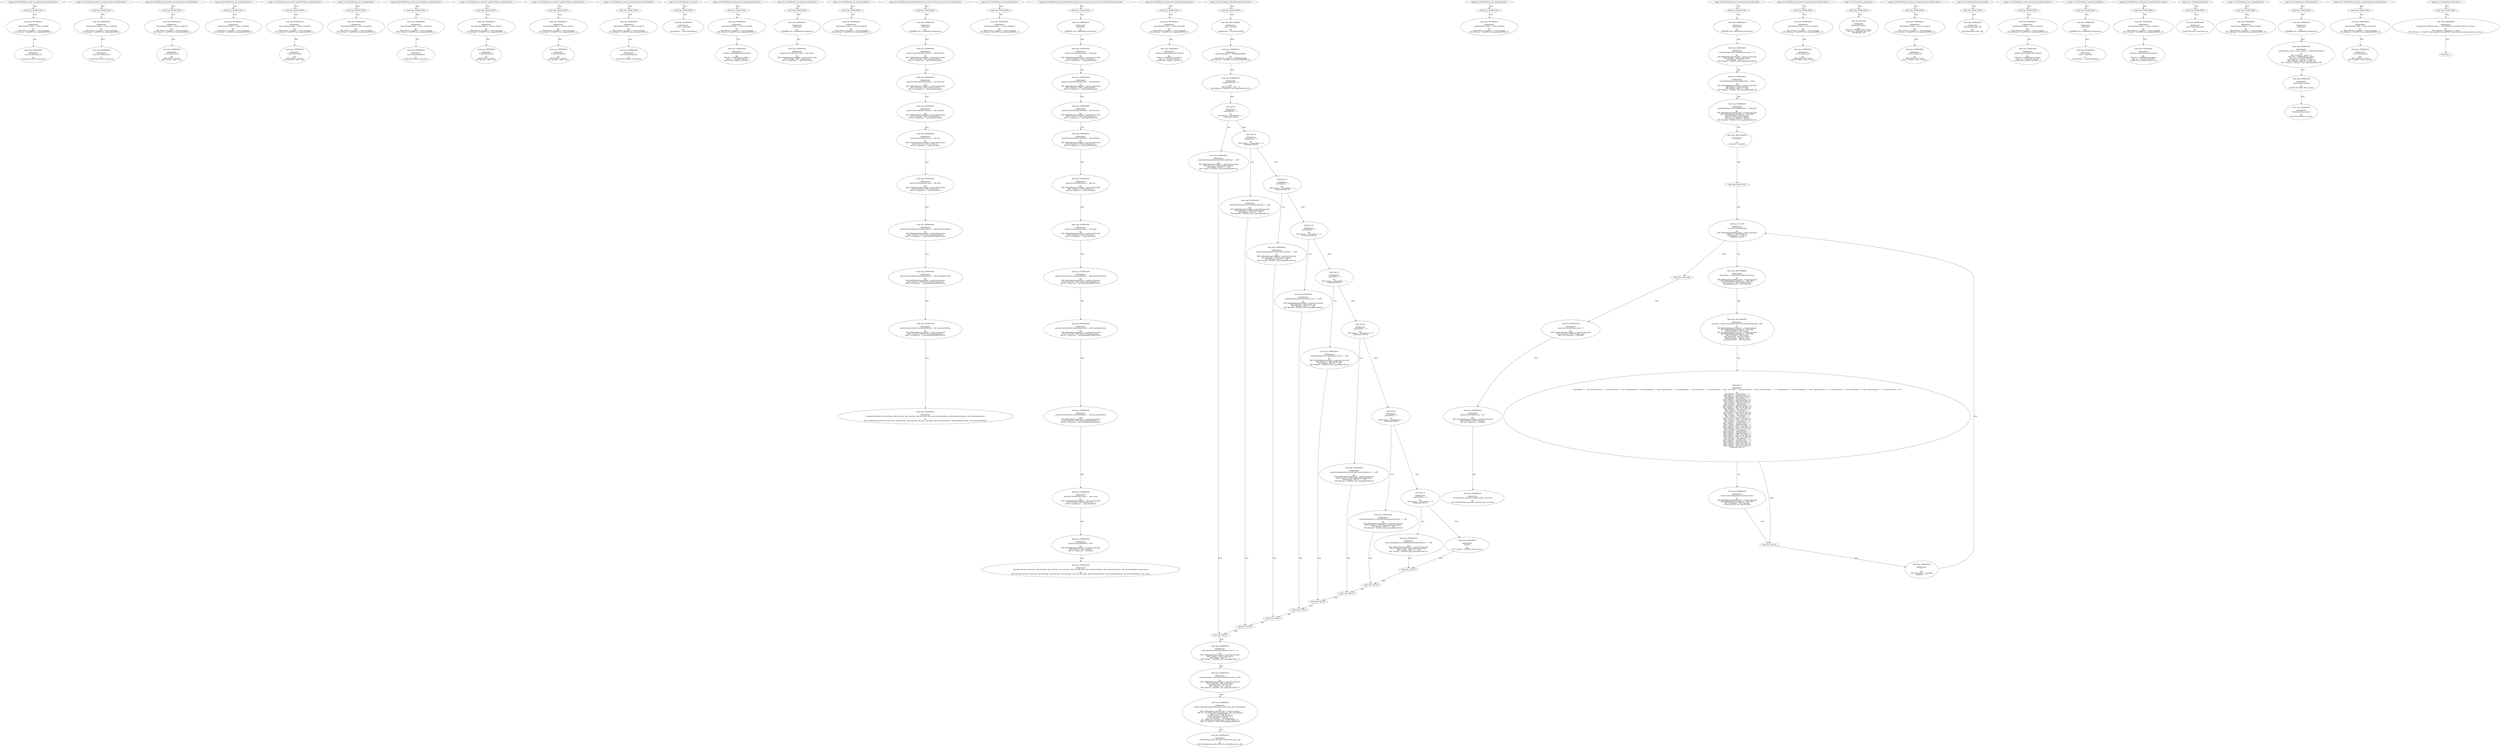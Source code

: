 digraph "" {
	node [label="\N"];
	0	[contract_name=WhiteBetting,
		function_fullname="sendto_txorigin9(address,uint256,address)",
		label="Node Type: ENTRY_POINT
",
		node_expression=None,
		node_info_vulnerabilities="[{'lines': [86, 87, 88, 89, 81, 82, 83, 84, 76, 77, 78, 79, 71, 72, 73, 74, 67, 68, 69, 62, 63, 64, 65, 58, 59, 60, 273, 274, 275, \
276, 263, 264, 265, 254, 255, 256, 257, 245, 246, 247, 248, 236, 237, 238, 239, 221, 222, 223, 224, 184, 185, 186, 140, 141, 142, \
143, 121, 122, 123, 105, 106, 107, 96, 97, 98, 99, 51, 52, 53, 54, 37, 38, 39, 40, 13, 14, 15, 16], 'category': 'access_control'}]",
		node_irs=None,
		node_source_code_lines="[13, 14, 15, 16]",
		node_type=ENTRY_POINT,
		source_file="buggy_25.sol"];
	1	[contract_name=WhiteBetting,
		function_fullname="sendto_txorigin9(address,uint256,address)",
		label="Node Type: EXPRESSION

EXPRESSION:
require(bool)(tx.origin == owner_txorigin9)

IRs:
TMP_0(bool) = tx.origin == owner_txorigin9
\
TMP_1(None) = SOLIDITY_CALL require(bool)(TMP_0)",
		node_expression="require(bool)(tx.origin == owner_txorigin9)",
		node_info_vulnerabilities="[{'lines': [86, 87, 88, 89, 81, 82, 83, 84, 76, 77, 78, 79, 71, 72, 73, 74, 67, 68, 69, 62, 63, 64, 65, 58, 59, 60, 273, 274, 275, \
276, 263, 264, 265, 254, 255, 256, 257, 245, 246, 247, 248, 236, 237, 238, 239, 221, 222, 223, 224, 184, 185, 186, 140, 141, 142, \
143, 121, 122, 123, 105, 106, 107, 96, 97, 98, 99, 51, 52, 53, 54, 37, 38, 39, 40, 13, 14, 15, 16], 'category': 'access_control'}]",
		node_irs="TMP_0(bool) = tx.origin == owner_txorigin9
TMP_1(None) = SOLIDITY_CALL require(bool)(TMP_0)",
		node_source_code_lines="[14]",
		node_type=EXPRESSION,
		source_file="buggy_25.sol"];
	0 -> 1	[key=0,
		edge_type=next,
		label=Next];
	2	[contract_name=WhiteBetting,
		function_fullname="sendto_txorigin9(address,uint256,address)",
		label="Node Type: EXPRESSION

EXPRESSION:
receiver.transfer(amount)

IRs:
Transfer dest:receiver value:amount",
		node_expression="receiver.transfer(amount)",
		node_info_vulnerabilities="[{'lines': [86, 87, 88, 89, 81, 82, 83, 84, 76, 77, 78, 79, 71, 72, 73, 74, 67, 68, 69, 62, 63, 64, 65, 58, 59, 60, 273, 274, 275, \
276, 263, 264, 265, 254, 255, 256, 257, 245, 246, 247, 248, 236, 237, 238, 239, 221, 222, 223, 224, 184, 185, 186, 140, 141, 142, \
143, 121, 122, 123, 105, 106, 107, 96, 97, 98, 99, 51, 52, 53, 54, 37, 38, 39, 40, 13, 14, 15, 16], 'category': 'access_control'}]",
		node_irs="Transfer dest:receiver value:amount",
		node_source_code_lines="[15]",
		node_type=EXPRESSION,
		source_file="buggy_25.sol"];
	1 -> 2	[key=0,
		edge_type=next,
		label=Next];
	3	[contract_name=WhiteBetting,
		function_fullname="sendto_txorigin9(address,uint256,address)",
		label="buggy_25.sol_WhiteBetting_sendto_txorigin9(address,uint256,address)",
		node_expression=None,
		node_info_vulnerabilities="[{'lines': [86, 87, 88, 89, 81, 82, 83, 84, 76, 77, 78, 79, 71, 72, 73, 74, 67, 68, 69, 62, 63, 64, 65, 58, 59, 60, 273, 274, 275, \
276, 263, 264, 265, 254, 255, 256, 257, 245, 246, 247, 248, 236, 237, 238, 239, 221, 222, 223, 224, 184, 185, 186, 140, 141, 142, \
143, 121, 122, 123, 105, 106, 107, 96, 97, 98, 99, 51, 52, 53, 54, 37, 38, 39, 40, 13, 14, 15, 16], 'category': 'access_control'}]",
		node_irs=None,
		node_source_code_lines="[13, 14, 15, 16]",
		node_type=FUNCTION_NAME,
		source_file="buggy_25.sol"];
	3 -> 0	[key=0,
		edge_type=next,
		label=Next];
	4	[contract_name=WhiteBetting,
		function_fullname="sendto_txorigin25(address,uint256,address)",
		label="Node Type: ENTRY_POINT
",
		node_expression=None,
		node_info_vulnerabilities="[{'lines': [86, 87, 88, 89, 81, 82, 83, 84, 76, 77, 78, 79, 71, 72, 73, 74, 67, 68, 69, 62, 63, 64, 65, 58, 59, 60, 273, 274, 275, \
276, 263, 264, 265, 254, 255, 256, 257, 245, 246, 247, 248, 236, 237, 238, 239, 221, 222, 223, 224, 184, 185, 186, 140, 141, 142, \
143, 121, 122, 123, 105, 106, 107, 96, 97, 98, 99, 51, 52, 53, 54, 37, 38, 39, 40, 13, 14, 15, 16], 'category': 'access_control'}]",
		node_irs=None,
		node_source_code_lines="[37, 38, 39, 40]",
		node_type=ENTRY_POINT,
		source_file="buggy_25.sol"];
	5	[contract_name=WhiteBetting,
		function_fullname="sendto_txorigin25(address,uint256,address)",
		label="Node Type: EXPRESSION

EXPRESSION:
require(bool)(tx.origin == owner_txorigin25)

IRs:
TMP_3(bool) = tx.origin == owner_txorigin25
\
TMP_4(None) = SOLIDITY_CALL require(bool)(TMP_3)",
		node_expression="require(bool)(tx.origin == owner_txorigin25)",
		node_info_vulnerabilities="[{'lines': [86, 87, 88, 89, 81, 82, 83, 84, 76, 77, 78, 79, 71, 72, 73, 74, 67, 68, 69, 62, 63, 64, 65, 58, 59, 60, 273, 274, 275, \
276, 263, 264, 265, 254, 255, 256, 257, 245, 246, 247, 248, 236, 237, 238, 239, 221, 222, 223, 224, 184, 185, 186, 140, 141, 142, \
143, 121, 122, 123, 105, 106, 107, 96, 97, 98, 99, 51, 52, 53, 54, 37, 38, 39, 40, 13, 14, 15, 16], 'category': 'access_control'}]",
		node_irs="TMP_3(bool) = tx.origin == owner_txorigin25
TMP_4(None) = SOLIDITY_CALL require(bool)(TMP_3)",
		node_source_code_lines="[38]",
		node_type=EXPRESSION,
		source_file="buggy_25.sol"];
	4 -> 5	[key=0,
		edge_type=next,
		label=Next];
	6	[contract_name=WhiteBetting,
		function_fullname="sendto_txorigin25(address,uint256,address)",
		label="Node Type: EXPRESSION

EXPRESSION:
receiver.transfer(amount)

IRs:
Transfer dest:receiver value:amount",
		node_expression="receiver.transfer(amount)",
		node_info_vulnerabilities="[{'lines': [86, 87, 88, 89, 81, 82, 83, 84, 76, 77, 78, 79, 71, 72, 73, 74, 67, 68, 69, 62, 63, 64, 65, 58, 59, 60, 273, 274, 275, \
276, 263, 264, 265, 254, 255, 256, 257, 245, 246, 247, 248, 236, 237, 238, 239, 221, 222, 223, 224, 184, 185, 186, 140, 141, 142, \
143, 121, 122, 123, 105, 106, 107, 96, 97, 98, 99, 51, 52, 53, 54, 37, 38, 39, 40, 13, 14, 15, 16], 'category': 'access_control'}]",
		node_irs="Transfer dest:receiver value:amount",
		node_source_code_lines="[39]",
		node_type=EXPRESSION,
		source_file="buggy_25.sol"];
	5 -> 6	[key=0,
		edge_type=next,
		label=Next];
	7	[contract_name=WhiteBetting,
		function_fullname="sendto_txorigin25(address,uint256,address)",
		label="buggy_25.sol_WhiteBetting_sendto_txorigin25(address,uint256,address)",
		node_expression=None,
		node_info_vulnerabilities="[{'lines': [86, 87, 88, 89, 81, 82, 83, 84, 76, 77, 78, 79, 71, 72, 73, 74, 67, 68, 69, 62, 63, 64, 65, 58, 59, 60, 273, 274, 275, \
276, 263, 264, 265, 254, 255, 256, 257, 245, 246, 247, 248, 236, 237, 238, 239, 221, 222, 223, 224, 184, 185, 186, 140, 141, 142, \
143, 121, 122, 123, 105, 106, 107, 96, 97, 98, 99, 51, 52, 53, 54, 37, 38, 39, 40, 13, 14, 15, 16], 'category': 'access_control'}]",
		node_irs=None,
		node_source_code_lines="[37, 38, 39, 40]",
		node_type=FUNCTION_NAME,
		source_file="buggy_25.sol"];
	7 -> 4	[key=0,
		edge_type=next,
		label=Next];
	8	[contract_name=WhiteBetting,
		function_fullname="transferTo_txorigin19(address,uint256,address)",
		label="Node Type: ENTRY_POINT
",
		node_expression=None,
		node_info_vulnerabilities="[{'lines': [86, 87, 88, 89, 81, 82, 83, 84, 76, 77, 78, 79, 71, 72, 73, 74, 67, 68, 69, 62, 63, 64, 65, 58, 59, 60, 273, 274, 275, \
276, 263, 264, 265, 254, 255, 256, 257, 245, 246, 247, 248, 236, 237, 238, 239, 221, 222, 223, 224, 184, 185, 186, 140, 141, 142, \
143, 121, 122, 123, 105, 106, 107, 96, 97, 98, 99, 51, 52, 53, 54, 37, 38, 39, 40, 13, 14, 15, 16], 'category': 'access_control'}]",
		node_irs=None,
		node_source_code_lines="[51, 52, 53, 54]",
		node_type=ENTRY_POINT,
		source_file="buggy_25.sol"];
	9	[contract_name=WhiteBetting,
		function_fullname="transferTo_txorigin19(address,uint256,address)",
		label="Node Type: EXPRESSION

EXPRESSION:
require(bool)(tx.origin == owner_txorigin19)

IRs:
TMP_6(bool) = tx.origin == owner_txorigin19
\
TMP_7(None) = SOLIDITY_CALL require(bool)(TMP_6)",
		node_expression="require(bool)(tx.origin == owner_txorigin19)",
		node_info_vulnerabilities="[{'lines': [86, 87, 88, 89, 81, 82, 83, 84, 76, 77, 78, 79, 71, 72, 73, 74, 67, 68, 69, 62, 63, 64, 65, 58, 59, 60, 273, 274, 275, \
276, 263, 264, 265, 254, 255, 256, 257, 245, 246, 247, 248, 236, 237, 238, 239, 221, 222, 223, 224, 184, 185, 186, 140, 141, 142, \
143, 121, 122, 123, 105, 106, 107, 96, 97, 98, 99, 51, 52, 53, 54, 37, 38, 39, 40, 13, 14, 15, 16], 'category': 'access_control'}]",
		node_irs="TMP_6(bool) = tx.origin == owner_txorigin19
TMP_7(None) = SOLIDITY_CALL require(bool)(TMP_6)",
		node_source_code_lines="[52]",
		node_type=EXPRESSION,
		source_file="buggy_25.sol"];
	8 -> 9	[key=0,
		edge_type=next,
		label=Next];
	10	[contract_name=WhiteBetting,
		function_fullname="transferTo_txorigin19(address,uint256,address)",
		label="Node Type: EXPRESSION

EXPRESSION:
to.call.value(amount)

IRs:
REF_2(None) -> to.call
REF_3(None) -> REF_2.value",
		node_expression="to.call.value(amount)",
		node_info_vulnerabilities="[{'lines': [86, 87, 88, 89, 81, 82, 83, 84, 76, 77, 78, 79, 71, 72, 73, 74, 67, 68, 69, 62, 63, 64, 65, 58, 59, 60, 273, 274, 275, \
276, 263, 264, 265, 254, 255, 256, 257, 245, 246, 247, 248, 236, 237, 238, 239, 221, 222, 223, 224, 184, 185, 186, 140, 141, 142, \
143, 121, 122, 123, 105, 106, 107, 96, 97, 98, 99, 51, 52, 53, 54, 37, 38, 39, 40, 13, 14, 15, 16], 'category': 'access_control'}]",
		node_irs="REF_2(None) -> to.call
REF_3(None) -> REF_2.value",
		node_source_code_lines="[53]",
		node_type=EXPRESSION,
		source_file="buggy_25.sol"];
	9 -> 10	[key=0,
		edge_type=next,
		label=Next];
	11	[contract_name=WhiteBetting,
		function_fullname="transferTo_txorigin19(address,uint256,address)",
		label="buggy_25.sol_WhiteBetting_transferTo_txorigin19(address,uint256,address)",
		node_expression=None,
		node_info_vulnerabilities="[{'lines': [86, 87, 88, 89, 81, 82, 83, 84, 76, 77, 78, 79, 71, 72, 73, 74, 67, 68, 69, 62, 63, 64, 65, 58, 59, 60, 273, 274, 275, \
276, 263, 264, 265, 254, 255, 256, 257, 245, 246, 247, 248, 236, 237, 238, 239, 221, 222, 223, 224, 184, 185, 186, 140, 141, 142, \
143, 121, 122, 123, 105, 106, 107, 96, 97, 98, 99, 51, 52, 53, 54, 37, 38, 39, 40, 13, 14, 15, 16], 'category': 'access_control'}]",
		node_irs=None,
		node_source_code_lines="[51, 52, 53, 54]",
		node_type=FUNCTION_NAME,
		source_file="buggy_25.sol"];
	11 -> 8	[key=0,
		edge_type=next,
		label=Next];
	12	[contract_name=WhiteBetting,
		function_fullname="bug_txorigin36(address)",
		label="Node Type: ENTRY_POINT
",
		node_expression=None,
		node_info_vulnerabilities="[{'lines': [86, 87, 88, 89, 81, 82, 83, 84, 76, 77, 78, 79, 71, 72, 73, 74, 67, 68, 69, 62, 63, 64, 65, 58, 59, 60, 273, 274, 275, \
276, 263, 264, 265, 254, 255, 256, 257, 245, 246, 247, 248, 236, 237, 238, 239, 221, 222, 223, 224, 184, 185, 186, 140, 141, 142, \
143, 121, 122, 123, 105, 106, 107, 96, 97, 98, 99, 51, 52, 53, 54, 37, 38, 39, 40, 13, 14, 15, 16], 'category': 'access_control'}]",
		node_irs=None,
		node_source_code_lines="[58, 59, 60]",
		node_type=ENTRY_POINT,
		source_file="buggy_25.sol"];
	13	[contract_name=WhiteBetting,
		function_fullname="bug_txorigin36(address)",
		label="Node Type: EXPRESSION

EXPRESSION:
require(bool)(tx.origin == owner_txorigin36)

IRs:
TMP_9(bool) = tx.origin == owner_txorigin36
\
TMP_10(None) = SOLIDITY_CALL require(bool)(TMP_9)",
		node_expression="require(bool)(tx.origin == owner_txorigin36)",
		node_info_vulnerabilities="[{'lines': [86, 87, 88, 89, 81, 82, 83, 84, 76, 77, 78, 79, 71, 72, 73, 74, 67, 68, 69, 62, 63, 64, 65, 58, 59, 60, 273, 274, 275, \
276, 263, 264, 265, 254, 255, 256, 257, 245, 246, 247, 248, 236, 237, 238, 239, 221, 222, 223, 224, 184, 185, 186, 140, 141, 142, \
143, 121, 122, 123, 105, 106, 107, 96, 97, 98, 99, 51, 52, 53, 54, 37, 38, 39, 40, 13, 14, 15, 16], 'category': 'access_control'}]",
		node_irs="TMP_9(bool) = tx.origin == owner_txorigin36
TMP_10(None) = SOLIDITY_CALL require(bool)(TMP_9)",
		node_source_code_lines="[59]",
		node_type=EXPRESSION,
		source_file="buggy_25.sol"];
	12 -> 13	[key=0,
		edge_type=next,
		label=Next];
	14	[contract_name=WhiteBetting,
		function_fullname="bug_txorigin36(address)",
		label="buggy_25.sol_WhiteBetting_bug_txorigin36(address)",
		node_expression=None,
		node_info_vulnerabilities="[{'lines': [86, 87, 88, 89, 81, 82, 83, 84, 76, 77, 78, 79, 71, 72, 73, 74, 67, 68, 69, 62, 63, 64, 65, 58, 59, 60, 273, 274, 275, \
276, 263, 264, 265, 254, 255, 256, 257, 245, 246, 247, 248, 236, 237, 238, 239, 221, 222, 223, 224, 184, 185, 186, 140, 141, 142, \
143, 121, 122, 123, 105, 106, 107, 96, 97, 98, 99, 51, 52, 53, 54, 37, 38, 39, 40, 13, 14, 15, 16], 'category': 'access_control'}]",
		node_irs=None,
		node_source_code_lines="[58, 59, 60]",
		node_type=FUNCTION_NAME,
		source_file="buggy_25.sol"];
	14 -> 12	[key=0,
		edge_type=next,
		label=Next];
	15	[contract_name=WhiteBetting,
		function_fullname="transferTo_txorigin35(address,uint256,address)",
		label="Node Type: ENTRY_POINT
",
		node_expression=None,
		node_info_vulnerabilities="[{'lines': [86, 87, 88, 89, 81, 82, 83, 84, 76, 77, 78, 79, 71, 72, 73, 74, 67, 68, 69, 62, 63, 64, 65, 58, 59, 60, 273, 274, 275, \
276, 263, 264, 265, 254, 255, 256, 257, 245, 246, 247, 248, 236, 237, 238, 239, 221, 222, 223, 224, 184, 185, 186, 140, 141, 142, \
143, 121, 122, 123, 105, 106, 107, 96, 97, 98, 99, 51, 52, 53, 54, 37, 38, 39, 40, 13, 14, 15, 16], 'category': 'access_control'}]",
		node_irs=None,
		node_source_code_lines="[62, 63, 64, 65]",
		node_type=ENTRY_POINT,
		source_file="buggy_25.sol"];
	16	[contract_name=WhiteBetting,
		function_fullname="transferTo_txorigin35(address,uint256,address)",
		label="Node Type: EXPRESSION

EXPRESSION:
require(bool)(tx.origin == owner_txorigin35)

IRs:
TMP_11(bool) = tx.origin == owner_txorigin35
\
TMP_12(None) = SOLIDITY_CALL require(bool)(TMP_11)",
		node_expression="require(bool)(tx.origin == owner_txorigin35)",
		node_info_vulnerabilities="[{'lines': [86, 87, 88, 89, 81, 82, 83, 84, 76, 77, 78, 79, 71, 72, 73, 74, 67, 68, 69, 62, 63, 64, 65, 58, 59, 60, 273, 274, 275, \
276, 263, 264, 265, 254, 255, 256, 257, 245, 246, 247, 248, 236, 237, 238, 239, 221, 222, 223, 224, 184, 185, 186, 140, 141, 142, \
143, 121, 122, 123, 105, 106, 107, 96, 97, 98, 99, 51, 52, 53, 54, 37, 38, 39, 40, 13, 14, 15, 16], 'category': 'access_control'}]",
		node_irs="TMP_11(bool) = tx.origin == owner_txorigin35
TMP_12(None) = SOLIDITY_CALL require(bool)(TMP_11)",
		node_source_code_lines="[63]",
		node_type=EXPRESSION,
		source_file="buggy_25.sol"];
	15 -> 16	[key=0,
		edge_type=next,
		label=Next];
	17	[contract_name=WhiteBetting,
		function_fullname="transferTo_txorigin35(address,uint256,address)",
		label="Node Type: EXPRESSION

EXPRESSION:
to.call.value(amount)

IRs:
REF_4(None) -> to.call
REF_5(None) -> REF_4.value",
		node_expression="to.call.value(amount)",
		node_info_vulnerabilities="[{'lines': [86, 87, 88, 89, 81, 82, 83, 84, 76, 77, 78, 79, 71, 72, 73, 74, 67, 68, 69, 62, 63, 64, 65, 58, 59, 60, 273, 274, 275, \
276, 263, 264, 265, 254, 255, 256, 257, 245, 246, 247, 248, 236, 237, 238, 239, 221, 222, 223, 224, 184, 185, 186, 140, 141, 142, \
143, 121, 122, 123, 105, 106, 107, 96, 97, 98, 99, 51, 52, 53, 54, 37, 38, 39, 40, 13, 14, 15, 16], 'category': 'access_control'}]",
		node_irs="REF_4(None) -> to.call
REF_5(None) -> REF_4.value",
		node_source_code_lines="[64]",
		node_type=EXPRESSION,
		source_file="buggy_25.sol"];
	16 -> 17	[key=0,
		edge_type=next,
		label=Next];
	18	[contract_name=WhiteBetting,
		function_fullname="transferTo_txorigin35(address,uint256,address)",
		label="buggy_25.sol_WhiteBetting_transferTo_txorigin35(address,uint256,address)",
		node_expression=None,
		node_info_vulnerabilities="[{'lines': [86, 87, 88, 89, 81, 82, 83, 84, 76, 77, 78, 79, 71, 72, 73, 74, 67, 68, 69, 62, 63, 64, 65, 58, 59, 60, 273, 274, 275, \
276, 263, 264, 265, 254, 255, 256, 257, 245, 246, 247, 248, 236, 237, 238, 239, 221, 222, 223, 224, 184, 185, 186, 140, 141, 142, \
143, 121, 122, 123, 105, 106, 107, 96, 97, 98, 99, 51, 52, 53, 54, 37, 38, 39, 40, 13, 14, 15, 16], 'category': 'access_control'}]",
		node_irs=None,
		node_source_code_lines="[62, 63, 64, 65]",
		node_type=FUNCTION_NAME,
		source_file="buggy_25.sol"];
	18 -> 15	[key=0,
		edge_type=next,
		label=Next];
	19	[contract_name=WhiteBetting,
		function_fullname="bug_txorigin40(address)",
		label="Node Type: ENTRY_POINT
",
		node_expression=None,
		node_info_vulnerabilities="[{'lines': [86, 87, 88, 89, 81, 82, 83, 84, 76, 77, 78, 79, 71, 72, 73, 74, 67, 68, 69, 62, 63, 64, 65, 58, 59, 60, 273, 274, 275, \
276, 263, 264, 265, 254, 255, 256, 257, 245, 246, 247, 248, 236, 237, 238, 239, 221, 222, 223, 224, 184, 185, 186, 140, 141, 142, \
143, 121, 122, 123, 105, 106, 107, 96, 97, 98, 99, 51, 52, 53, 54, 37, 38, 39, 40, 13, 14, 15, 16], 'category': 'access_control'}]",
		node_irs=None,
		node_source_code_lines="[67, 68, 69]",
		node_type=ENTRY_POINT,
		source_file="buggy_25.sol"];
	20	[contract_name=WhiteBetting,
		function_fullname="bug_txorigin40(address)",
		label="Node Type: EXPRESSION

EXPRESSION:
require(bool)(tx.origin == owner_txorigin40)

IRs:
TMP_14(bool) = tx.origin == owner_txorigin40
\
TMP_15(None) = SOLIDITY_CALL require(bool)(TMP_14)",
		node_expression="require(bool)(tx.origin == owner_txorigin40)",
		node_info_vulnerabilities="[{'lines': [86, 87, 88, 89, 81, 82, 83, 84, 76, 77, 78, 79, 71, 72, 73, 74, 67, 68, 69, 62, 63, 64, 65, 58, 59, 60, 273, 274, 275, \
276, 263, 264, 265, 254, 255, 256, 257, 245, 246, 247, 248, 236, 237, 238, 239, 221, 222, 223, 224, 184, 185, 186, 140, 141, 142, \
143, 121, 122, 123, 105, 106, 107, 96, 97, 98, 99, 51, 52, 53, 54, 37, 38, 39, 40, 13, 14, 15, 16], 'category': 'access_control'}]",
		node_irs="TMP_14(bool) = tx.origin == owner_txorigin40
TMP_15(None) = SOLIDITY_CALL require(bool)(TMP_14)",
		node_source_code_lines="[68]",
		node_type=EXPRESSION,
		source_file="buggy_25.sol"];
	19 -> 20	[key=0,
		edge_type=next,
		label=Next];
	21	[contract_name=WhiteBetting,
		function_fullname="bug_txorigin40(address)",
		label="buggy_25.sol_WhiteBetting_bug_txorigin40(address)",
		node_expression=None,
		node_info_vulnerabilities="[{'lines': [86, 87, 88, 89, 81, 82, 83, 84, 76, 77, 78, 79, 71, 72, 73, 74, 67, 68, 69, 62, 63, 64, 65, 58, 59, 60, 273, 274, 275, \
276, 263, 264, 265, 254, 255, 256, 257, 245, 246, 247, 248, 236, 237, 238, 239, 221, 222, 223, 224, 184, 185, 186, 140, 141, 142, \
143, 121, 122, 123, 105, 106, 107, 96, 97, 98, 99, 51, 52, 53, 54, 37, 38, 39, 40, 13, 14, 15, 16], 'category': 'access_control'}]",
		node_irs=None,
		node_source_code_lines="[67, 68, 69]",
		node_type=FUNCTION_NAME,
		source_file="buggy_25.sol"];
	21 -> 19	[key=0,
		edge_type=next,
		label=Next];
	22	[contract_name=WhiteBetting,
		function_fullname="sendto_txorigin33(address,uint256,address)",
		label="Node Type: ENTRY_POINT
",
		node_expression=None,
		node_info_vulnerabilities="[{'lines': [86, 87, 88, 89, 81, 82, 83, 84, 76, 77, 78, 79, 71, 72, 73, 74, 67, 68, 69, 62, 63, 64, 65, 58, 59, 60, 273, 274, 275, \
276, 263, 264, 265, 254, 255, 256, 257, 245, 246, 247, 248, 236, 237, 238, 239, 221, 222, 223, 224, 184, 185, 186, 140, 141, 142, \
143, 121, 122, 123, 105, 106, 107, 96, 97, 98, 99, 51, 52, 53, 54, 37, 38, 39, 40, 13, 14, 15, 16], 'category': 'access_control'}]",
		node_irs=None,
		node_source_code_lines="[71, 72, 73, 74]",
		node_type=ENTRY_POINT,
		source_file="buggy_25.sol"];
	23	[contract_name=WhiteBetting,
		function_fullname="sendto_txorigin33(address,uint256,address)",
		label="Node Type: EXPRESSION

EXPRESSION:
require(bool)(tx.origin == owner_txorigin33)

IRs:
TMP_16(bool) = tx.origin == owner_txorigin33
\
TMP_17(None) = SOLIDITY_CALL require(bool)(TMP_16)",
		node_expression="require(bool)(tx.origin == owner_txorigin33)",
		node_info_vulnerabilities="[{'lines': [86, 87, 88, 89, 81, 82, 83, 84, 76, 77, 78, 79, 71, 72, 73, 74, 67, 68, 69, 62, 63, 64, 65, 58, 59, 60, 273, 274, 275, \
276, 263, 264, 265, 254, 255, 256, 257, 245, 246, 247, 248, 236, 237, 238, 239, 221, 222, 223, 224, 184, 185, 186, 140, 141, 142, \
143, 121, 122, 123, 105, 106, 107, 96, 97, 98, 99, 51, 52, 53, 54, 37, 38, 39, 40, 13, 14, 15, 16], 'category': 'access_control'}]",
		node_irs="TMP_16(bool) = tx.origin == owner_txorigin33
TMP_17(None) = SOLIDITY_CALL require(bool)(TMP_16)",
		node_source_code_lines="[72]",
		node_type=EXPRESSION,
		source_file="buggy_25.sol"];
	22 -> 23	[key=0,
		edge_type=next,
		label=Next];
	24	[contract_name=WhiteBetting,
		function_fullname="sendto_txorigin33(address,uint256,address)",
		label="Node Type: EXPRESSION

EXPRESSION:
receiver.transfer(amount)

IRs:
Transfer dest:receiver value:amount",
		node_expression="receiver.transfer(amount)",
		node_info_vulnerabilities="[{'lines': [86, 87, 88, 89, 81, 82, 83, 84, 76, 77, 78, 79, 71, 72, 73, 74, 67, 68, 69, 62, 63, 64, 65, 58, 59, 60, 273, 274, 275, \
276, 263, 264, 265, 254, 255, 256, 257, 245, 246, 247, 248, 236, 237, 238, 239, 221, 222, 223, 224, 184, 185, 186, 140, 141, 142, \
143, 121, 122, 123, 105, 106, 107, 96, 97, 98, 99, 51, 52, 53, 54, 37, 38, 39, 40, 13, 14, 15, 16], 'category': 'access_control'}]",
		node_irs="Transfer dest:receiver value:amount",
		node_source_code_lines="[73]",
		node_type=EXPRESSION,
		source_file="buggy_25.sol"];
	23 -> 24	[key=0,
		edge_type=next,
		label=Next];
	25	[contract_name=WhiteBetting,
		function_fullname="sendto_txorigin33(address,uint256,address)",
		label="buggy_25.sol_WhiteBetting_sendto_txorigin33(address,uint256,address)",
		node_expression=None,
		node_info_vulnerabilities="[{'lines': [86, 87, 88, 89, 81, 82, 83, 84, 76, 77, 78, 79, 71, 72, 73, 74, 67, 68, 69, 62, 63, 64, 65, 58, 59, 60, 273, 274, 275, \
276, 263, 264, 265, 254, 255, 256, 257, 245, 246, 247, 248, 236, 237, 238, 239, 221, 222, 223, 224, 184, 185, 186, 140, 141, 142, \
143, 121, 122, 123, 105, 106, 107, 96, 97, 98, 99, 51, 52, 53, 54, 37, 38, 39, 40, 13, 14, 15, 16], 'category': 'access_control'}]",
		node_irs=None,
		node_source_code_lines="[71, 72, 73, 74]",
		node_type=FUNCTION_NAME,
		source_file="buggy_25.sol"];
	25 -> 22	[key=0,
		edge_type=next,
		label=Next];
	26	[contract_name=WhiteBetting,
		function_fullname="transferTo_txorigin27(address,uint256,address)",
		label="Node Type: ENTRY_POINT
",
		node_expression=None,
		node_info_vulnerabilities="[{'lines': [86, 87, 88, 89, 81, 82, 83, 84, 76, 77, 78, 79, 71, 72, 73, 74, 67, 68, 69, 62, 63, 64, 65, 58, 59, 60, 273, 274, 275, \
276, 263, 264, 265, 254, 255, 256, 257, 245, 246, 247, 248, 236, 237, 238, 239, 221, 222, 223, 224, 184, 185, 186, 140, 141, 142, \
143, 121, 122, 123, 105, 106, 107, 96, 97, 98, 99, 51, 52, 53, 54, 37, 38, 39, 40, 13, 14, 15, 16], 'category': 'access_control'}]",
		node_irs=None,
		node_source_code_lines="[76, 77, 78, 79]",
		node_type=ENTRY_POINT,
		source_file="buggy_25.sol"];
	27	[contract_name=WhiteBetting,
		function_fullname="transferTo_txorigin27(address,uint256,address)",
		label="Node Type: EXPRESSION

EXPRESSION:
require(bool)(tx.origin == owner_txorigin27)

IRs:
TMP_19(bool) = tx.origin == owner_txorigin27
\
TMP_20(None) = SOLIDITY_CALL require(bool)(TMP_19)",
		node_expression="require(bool)(tx.origin == owner_txorigin27)",
		node_info_vulnerabilities="[{'lines': [86, 87, 88, 89, 81, 82, 83, 84, 76, 77, 78, 79, 71, 72, 73, 74, 67, 68, 69, 62, 63, 64, 65, 58, 59, 60, 273, 274, 275, \
276, 263, 264, 265, 254, 255, 256, 257, 245, 246, 247, 248, 236, 237, 238, 239, 221, 222, 223, 224, 184, 185, 186, 140, 141, 142, \
143, 121, 122, 123, 105, 106, 107, 96, 97, 98, 99, 51, 52, 53, 54, 37, 38, 39, 40, 13, 14, 15, 16], 'category': 'access_control'}]",
		node_irs="TMP_19(bool) = tx.origin == owner_txorigin27
TMP_20(None) = SOLIDITY_CALL require(bool)(TMP_19)",
		node_source_code_lines="[77]",
		node_type=EXPRESSION,
		source_file="buggy_25.sol"];
	26 -> 27	[key=0,
		edge_type=next,
		label=Next];
	28	[contract_name=WhiteBetting,
		function_fullname="transferTo_txorigin27(address,uint256,address)",
		label="Node Type: EXPRESSION

EXPRESSION:
to.call.value(amount)

IRs:
REF_7(None) -> to.call
REF_8(None) -> REF_7.value",
		node_expression="to.call.value(amount)",
		node_info_vulnerabilities="[{'lines': [86, 87, 88, 89, 81, 82, 83, 84, 76, 77, 78, 79, 71, 72, 73, 74, 67, 68, 69, 62, 63, 64, 65, 58, 59, 60, 273, 274, 275, \
276, 263, 264, 265, 254, 255, 256, 257, 245, 246, 247, 248, 236, 237, 238, 239, 221, 222, 223, 224, 184, 185, 186, 140, 141, 142, \
143, 121, 122, 123, 105, 106, 107, 96, 97, 98, 99, 51, 52, 53, 54, 37, 38, 39, 40, 13, 14, 15, 16], 'category': 'access_control'}]",
		node_irs="REF_7(None) -> to.call
REF_8(None) -> REF_7.value",
		node_source_code_lines="[78]",
		node_type=EXPRESSION,
		source_file="buggy_25.sol"];
	27 -> 28	[key=0,
		edge_type=next,
		label=Next];
	29	[contract_name=WhiteBetting,
		function_fullname="transferTo_txorigin27(address,uint256,address)",
		label="buggy_25.sol_WhiteBetting_transferTo_txorigin27(address,uint256,address)",
		node_expression=None,
		node_info_vulnerabilities="[{'lines': [86, 87, 88, 89, 81, 82, 83, 84, 76, 77, 78, 79, 71, 72, 73, 74, 67, 68, 69, 62, 63, 64, 65, 58, 59, 60, 273, 274, 275, \
276, 263, 264, 265, 254, 255, 256, 257, 245, 246, 247, 248, 236, 237, 238, 239, 221, 222, 223, 224, 184, 185, 186, 140, 141, 142, \
143, 121, 122, 123, 105, 106, 107, 96, 97, 98, 99, 51, 52, 53, 54, 37, 38, 39, 40, 13, 14, 15, 16], 'category': 'access_control'}]",
		node_irs=None,
		node_source_code_lines="[76, 77, 78, 79]",
		node_type=FUNCTION_NAME,
		source_file="buggy_25.sol"];
	29 -> 26	[key=0,
		edge_type=next,
		label=Next];
	30	[contract_name=WhiteBetting,
		function_fullname="transferTo_txorigin31(address,uint256,address)",
		label="Node Type: ENTRY_POINT
",
		node_expression=None,
		node_info_vulnerabilities="[{'lines': [86, 87, 88, 89, 81, 82, 83, 84, 76, 77, 78, 79, 71, 72, 73, 74, 67, 68, 69, 62, 63, 64, 65, 58, 59, 60, 273, 274, 275, \
276, 263, 264, 265, 254, 255, 256, 257, 245, 246, 247, 248, 236, 237, 238, 239, 221, 222, 223, 224, 184, 185, 186, 140, 141, 142, \
143, 121, 122, 123, 105, 106, 107, 96, 97, 98, 99, 51, 52, 53, 54, 37, 38, 39, 40, 13, 14, 15, 16], 'category': 'access_control'}]",
		node_irs=None,
		node_source_code_lines="[81, 82, 83, 84]",
		node_type=ENTRY_POINT,
		source_file="buggy_25.sol"];
	31	[contract_name=WhiteBetting,
		function_fullname="transferTo_txorigin31(address,uint256,address)",
		label="Node Type: EXPRESSION

EXPRESSION:
require(bool)(tx.origin == owner_txorigin31)

IRs:
TMP_22(bool) = tx.origin == owner_txorigin31
\
TMP_23(None) = SOLIDITY_CALL require(bool)(TMP_22)",
		node_expression="require(bool)(tx.origin == owner_txorigin31)",
		node_info_vulnerabilities="[{'lines': [86, 87, 88, 89, 81, 82, 83, 84, 76, 77, 78, 79, 71, 72, 73, 74, 67, 68, 69, 62, 63, 64, 65, 58, 59, 60, 273, 274, 275, \
276, 263, 264, 265, 254, 255, 256, 257, 245, 246, 247, 248, 236, 237, 238, 239, 221, 222, 223, 224, 184, 185, 186, 140, 141, 142, \
143, 121, 122, 123, 105, 106, 107, 96, 97, 98, 99, 51, 52, 53, 54, 37, 38, 39, 40, 13, 14, 15, 16], 'category': 'access_control'}]",
		node_irs="TMP_22(bool) = tx.origin == owner_txorigin31
TMP_23(None) = SOLIDITY_CALL require(bool)(TMP_22)",
		node_source_code_lines="[82]",
		node_type=EXPRESSION,
		source_file="buggy_25.sol"];
	30 -> 31	[key=0,
		edge_type=next,
		label=Next];
	32	[contract_name=WhiteBetting,
		function_fullname="transferTo_txorigin31(address,uint256,address)",
		label="Node Type: EXPRESSION

EXPRESSION:
to.call.value(amount)

IRs:
REF_9(None) -> to.call
REF_10(None) -> REF_9.value",
		node_expression="to.call.value(amount)",
		node_info_vulnerabilities="[{'lines': [86, 87, 88, 89, 81, 82, 83, 84, 76, 77, 78, 79, 71, 72, 73, 74, 67, 68, 69, 62, 63, 64, 65, 58, 59, 60, 273, 274, 275, \
276, 263, 264, 265, 254, 255, 256, 257, 245, 246, 247, 248, 236, 237, 238, 239, 221, 222, 223, 224, 184, 185, 186, 140, 141, 142, \
143, 121, 122, 123, 105, 106, 107, 96, 97, 98, 99, 51, 52, 53, 54, 37, 38, 39, 40, 13, 14, 15, 16], 'category': 'access_control'}]",
		node_irs="REF_9(None) -> to.call
REF_10(None) -> REF_9.value",
		node_source_code_lines="[83]",
		node_type=EXPRESSION,
		source_file="buggy_25.sol"];
	31 -> 32	[key=0,
		edge_type=next,
		label=Next];
	33	[contract_name=WhiteBetting,
		function_fullname="transferTo_txorigin31(address,uint256,address)",
		label="buggy_25.sol_WhiteBetting_transferTo_txorigin31(address,uint256,address)",
		node_expression=None,
		node_info_vulnerabilities="[{'lines': [86, 87, 88, 89, 81, 82, 83, 84, 76, 77, 78, 79, 71, 72, 73, 74, 67, 68, 69, 62, 63, 64, 65, 58, 59, 60, 273, 274, 275, \
276, 263, 264, 265, 254, 255, 256, 257, 245, 246, 247, 248, 236, 237, 238, 239, 221, 222, 223, 224, 184, 185, 186, 140, 141, 142, \
143, 121, 122, 123, 105, 106, 107, 96, 97, 98, 99, 51, 52, 53, 54, 37, 38, 39, 40, 13, 14, 15, 16], 'category': 'access_control'}]",
		node_irs=None,
		node_source_code_lines="[81, 82, 83, 84]",
		node_type=FUNCTION_NAME,
		source_file="buggy_25.sol"];
	33 -> 30	[key=0,
		edge_type=next,
		label=Next];
	34	[contract_name=WhiteBetting,
		function_fullname="sendto_txorigin13(address,uint256,address)",
		label="Node Type: ENTRY_POINT
",
		node_expression=None,
		node_info_vulnerabilities="[{'lines': [86, 87, 88, 89, 81, 82, 83, 84, 76, 77, 78, 79, 71, 72, 73, 74, 67, 68, 69, 62, 63, 64, 65, 58, 59, 60, 273, 274, 275, \
276, 263, 264, 265, 254, 255, 256, 257, 245, 246, 247, 248, 236, 237, 238, 239, 221, 222, 223, 224, 184, 185, 186, 140, 141, 142, \
143, 121, 122, 123, 105, 106, 107, 96, 97, 98, 99, 51, 52, 53, 54, 37, 38, 39, 40, 13, 14, 15, 16], 'category': 'access_control'}]",
		node_irs=None,
		node_source_code_lines="[86, 87, 88, 89]",
		node_type=ENTRY_POINT,
		source_file="buggy_25.sol"];
	35	[contract_name=WhiteBetting,
		function_fullname="sendto_txorigin13(address,uint256,address)",
		label="Node Type: EXPRESSION

EXPRESSION:
require(bool)(tx.origin == owner_txorigin13)

IRs:
TMP_25(bool) = tx.origin == owner_txorigin13
\
TMP_26(None) = SOLIDITY_CALL require(bool)(TMP_25)",
		node_expression="require(bool)(tx.origin == owner_txorigin13)",
		node_info_vulnerabilities="[{'lines': [86, 87, 88, 89, 81, 82, 83, 84, 76, 77, 78, 79, 71, 72, 73, 74, 67, 68, 69, 62, 63, 64, 65, 58, 59, 60, 273, 274, 275, \
276, 263, 264, 265, 254, 255, 256, 257, 245, 246, 247, 248, 236, 237, 238, 239, 221, 222, 223, 224, 184, 185, 186, 140, 141, 142, \
143, 121, 122, 123, 105, 106, 107, 96, 97, 98, 99, 51, 52, 53, 54, 37, 38, 39, 40, 13, 14, 15, 16], 'category': 'access_control'}]",
		node_irs="TMP_25(bool) = tx.origin == owner_txorigin13
TMP_26(None) = SOLIDITY_CALL require(bool)(TMP_25)",
		node_source_code_lines="[87]",
		node_type=EXPRESSION,
		source_file="buggy_25.sol"];
	34 -> 35	[key=0,
		edge_type=next,
		label=Next];
	36	[contract_name=WhiteBetting,
		function_fullname="sendto_txorigin13(address,uint256,address)",
		label="Node Type: EXPRESSION

EXPRESSION:
receiver.transfer(amount)

IRs:
Transfer dest:receiver value:amount",
		node_expression="receiver.transfer(amount)",
		node_info_vulnerabilities="[{'lines': [86, 87, 88, 89, 81, 82, 83, 84, 76, 77, 78, 79, 71, 72, 73, 74, 67, 68, 69, 62, 63, 64, 65, 58, 59, 60, 273, 274, 275, \
276, 263, 264, 265, 254, 255, 256, 257, 245, 246, 247, 248, 236, 237, 238, 239, 221, 222, 223, 224, 184, 185, 186, 140, 141, 142, \
143, 121, 122, 123, 105, 106, 107, 96, 97, 98, 99, 51, 52, 53, 54, 37, 38, 39, 40, 13, 14, 15, 16], 'category': 'access_control'}]",
		node_irs="Transfer dest:receiver value:amount",
		node_source_code_lines="[88]",
		node_type=EXPRESSION,
		source_file="buggy_25.sol"];
	35 -> 36	[key=0,
		edge_type=next,
		label=Next];
	37	[contract_name=WhiteBetting,
		function_fullname="sendto_txorigin13(address,uint256,address)",
		label="buggy_25.sol_WhiteBetting_sendto_txorigin13(address,uint256,address)",
		node_expression=None,
		node_info_vulnerabilities="[{'lines': [86, 87, 88, 89, 81, 82, 83, 84, 76, 77, 78, 79, 71, 72, 73, 74, 67, 68, 69, 62, 63, 64, 65, 58, 59, 60, 273, 274, 275, \
276, 263, 264, 265, 254, 255, 256, 257, 245, 246, 247, 248, 236, 237, 238, 239, 221, 222, 223, 224, 184, 185, 186, 140, 141, 142, \
143, 121, 122, 123, 105, 106, 107, 96, 97, 98, 99, 51, 52, 53, 54, 37, 38, 39, 40, 13, 14, 15, 16], 'category': 'access_control'}]",
		node_irs=None,
		node_source_code_lines="[86, 87, 88, 89]",
		node_type=FUNCTION_NAME,
		source_file="buggy_25.sol"];
	37 -> 34	[key=0,
		edge_type=next,
		label=Next];
	38	[contract_name=WhiteBetting,
		function_fullname="constructor()",
		label="Node Type: ENTRY_POINT
",
		node_expression=None,
		node_info_vulnerabilities=None,
		node_irs=None,
		node_source_code_lines="[93, 94, 95]",
		node_type=ENTRY_POINT,
		source_file="buggy_25.sol"];
	39	[contract_name=WhiteBetting,
		function_fullname="constructor()",
		label="Node Type: EXPRESSION

EXPRESSION:
owner = msg.sender

IRs:
owner(address) := msg.sender(address)",
		node_expression="owner = msg.sender",
		node_info_vulnerabilities=None,
		node_irs="owner(address) := msg.sender(address)",
		node_source_code_lines="[94]",
		node_type=EXPRESSION,
		source_file="buggy_25.sol"];
	38 -> 39	[key=0,
		edge_type=next,
		label=Next];
	40	[contract_name=WhiteBetting,
		function_fullname="constructor()",
		label="buggy_25.sol_WhiteBetting_constructor()",
		node_expression=None,
		node_info_vulnerabilities=None,
		node_irs=None,
		node_source_code_lines="[93, 94, 95]",
		node_type=FUNCTION_NAME,
		source_file="buggy_25.sol"];
	40 -> 38	[key=0,
		edge_type=next,
		label=Next];
	41	[contract_name=WhiteBetting,
		function_fullname="withdrawAll_txorigin26(address,address)",
		label="Node Type: ENTRY_POINT
",
		node_expression=None,
		node_info_vulnerabilities="[{'lines': [86, 87, 88, 89, 81, 82, 83, 84, 76, 77, 78, 79, 71, 72, 73, 74, 67, 68, 69, 62, 63, 64, 65, 58, 59, 60, 273, 274, 275, \
276, 263, 264, 265, 254, 255, 256, 257, 245, 246, 247, 248, 236, 237, 238, 239, 221, 222, 223, 224, 184, 185, 186, 140, 141, 142, \
143, 121, 122, 123, 105, 106, 107, 96, 97, 98, 99, 51, 52, 53, 54, 37, 38, 39, 40, 13, 14, 15, 16], 'category': 'access_control'}]",
		node_irs=None,
		node_source_code_lines="[96, 97, 98, 99]",
		node_type=ENTRY_POINT,
		source_file="buggy_25.sol"];
	42	[contract_name=WhiteBetting,
		function_fullname="withdrawAll_txorigin26(address,address)",
		label="Node Type: EXPRESSION

EXPRESSION:
require(bool)(tx.origin == owner_txorigin26)

IRs:
TMP_28(bool) = tx.origin == owner_txorigin26
\
TMP_29(None) = SOLIDITY_CALL require(bool)(TMP_28)",
		node_expression="require(bool)(tx.origin == owner_txorigin26)",
		node_info_vulnerabilities="[{'lines': [86, 87, 88, 89, 81, 82, 83, 84, 76, 77, 78, 79, 71, 72, 73, 74, 67, 68, 69, 62, 63, 64, 65, 58, 59, 60, 273, 274, 275, \
276, 263, 264, 265, 254, 255, 256, 257, 245, 246, 247, 248, 236, 237, 238, 239, 221, 222, 223, 224, 184, 185, 186, 140, 141, 142, \
143, 121, 122, 123, 105, 106, 107, 96, 97, 98, 99, 51, 52, 53, 54, 37, 38, 39, 40, 13, 14, 15, 16], 'category': 'access_control'}]",
		node_irs="TMP_28(bool) = tx.origin == owner_txorigin26
TMP_29(None) = SOLIDITY_CALL require(bool)(TMP_28)",
		node_source_code_lines="[97]",
		node_type=EXPRESSION,
		source_file="buggy_25.sol"];
	41 -> 42	[key=0,
		edge_type=next,
		label=Next];
	43	[contract_name=WhiteBetting,
		function_fullname="withdrawAll_txorigin26(address,address)",
		label="Node Type: EXPRESSION

EXPRESSION:
_recipient.transfer(address(this).balance)

IRs:
TMP_30 = CONVERT this to address
REF_13 -> BALANCE \
TMP_30
Transfer dest:_recipient value:REF_13",
		node_expression="_recipient.transfer(address(this).balance)",
		node_info_vulnerabilities="[{'lines': [86, 87, 88, 89, 81, 82, 83, 84, 76, 77, 78, 79, 71, 72, 73, 74, 67, 68, 69, 62, 63, 64, 65, 58, 59, 60, 273, 274, 275, \
276, 263, 264, 265, 254, 255, 256, 257, 245, 246, 247, 248, 236, 237, 238, 239, 221, 222, 223, 224, 184, 185, 186, 140, 141, 142, \
143, 121, 122, 123, 105, 106, 107, 96, 97, 98, 99, 51, 52, 53, 54, 37, 38, 39, 40, 13, 14, 15, 16], 'category': 'access_control'}]",
		node_irs="TMP_30 = CONVERT this to address
REF_13 -> BALANCE TMP_30
Transfer dest:_recipient value:REF_13",
		node_source_code_lines="[98]",
		node_type=EXPRESSION,
		source_file="buggy_25.sol"];
	42 -> 43	[key=0,
		edge_type=next,
		label=Next];
	44	[contract_name=WhiteBetting,
		function_fullname="withdrawAll_txorigin26(address,address)",
		label="buggy_25.sol_WhiteBetting_withdrawAll_txorigin26(address,address)",
		node_expression=None,
		node_info_vulnerabilities="[{'lines': [86, 87, 88, 89, 81, 82, 83, 84, 76, 77, 78, 79, 71, 72, 73, 74, 67, 68, 69, 62, 63, 64, 65, 58, 59, 60, 273, 274, 275, \
276, 263, 264, 265, 254, 255, 256, 257, 245, 246, 247, 248, 236, 237, 238, 239, 221, 222, 223, 224, 184, 185, 186, 140, 141, 142, \
143, 121, 122, 123, 105, 106, 107, 96, 97, 98, 99, 51, 52, 53, 54, 37, 38, 39, 40, 13, 14, 15, 16], 'category': 'access_control'}]",
		node_irs=None,
		node_source_code_lines="[96, 97, 98, 99]",
		node_type=FUNCTION_NAME,
		source_file="buggy_25.sol"];
	44 -> 41	[key=0,
		edge_type=next,
		label=Next];
	45	[contract_name=WhiteBetting,
		function_fullname="setOpenStatus(uint64,uint8)",
		label="Node Type: ENTRY_POINT
",
		node_expression=None,
		node_info_vulnerabilities=None,
		node_irs=None,
		node_source_code_lines="[102, 103, 104]",
		node_type=ENTRY_POINT,
		source_file="buggy_25.sol"];
	47	[contract_name=WhiteBetting,
		function_fullname="setOpenStatus(uint64,uint8)",
		label="Node Type: EXPRESSION

EXPRESSION:
onlyOwner()

IRs:
MODIFIER_CALL, WhiteBetting.onlyOwner()()",
		node_expression="onlyOwner()",
		node_info_vulnerabilities=None,
		node_irs="MODIFIER_CALL, WhiteBetting.onlyOwner()()",
		node_source_code_lines="[102]",
		node_type=EXPRESSION,
		source_file="buggy_25.sol"];
	45 -> 47	[key=0,
		edge_type=next,
		label=Next];
	46	[contract_name=WhiteBetting,
		function_fullname="setOpenStatus(uint64,uint8)",
		label="Node Type: EXPRESSION

EXPRESSION:
gameList[_fixtureId].open_status = _open_status

IRs:
REF_14(WhiteBetting.GameInfo) -> gameList[_\
fixtureId]
REF_15(uint8) -> REF_14.open_status
REF_15 (->gameList) := _open_status(uint8)",
		node_expression="gameList[_fixtureId].open_status = _open_status",
		node_info_vulnerabilities=None,
		node_irs="REF_14(WhiteBetting.GameInfo) -> gameList[_fixtureId]
REF_15(uint8) -> REF_14.open_status
REF_15 (->gameList) := _open_status(uint8)",
		node_source_code_lines="[103]",
		node_type=EXPRESSION,
		source_file="buggy_25.sol"];
	47 -> 46	[key=0,
		edge_type=next,
		label=Next];
	48	[contract_name=WhiteBetting,
		function_fullname="setOpenStatus(uint64,uint8)",
		label="buggy_25.sol_WhiteBetting_setOpenStatus(uint64,uint8)",
		node_expression=None,
		node_info_vulnerabilities=None,
		node_irs=None,
		node_source_code_lines="[102, 103, 104]",
		node_type=FUNCTION_NAME,
		source_file="buggy_25.sol"];
	48 -> 45	[key=0,
		edge_type=next,
		label=Next];
	49	[contract_name=WhiteBetting,
		function_fullname="bug_txorigin20(address)",
		label="Node Type: ENTRY_POINT
",
		node_expression=None,
		node_info_vulnerabilities="[{'lines': [86, 87, 88, 89, 81, 82, 83, 84, 76, 77, 78, 79, 71, 72, 73, 74, 67, 68, 69, 62, 63, 64, 65, 58, 59, 60, 273, 274, 275, \
276, 263, 264, 265, 254, 255, 256, 257, 245, 246, 247, 248, 236, 237, 238, 239, 221, 222, 223, 224, 184, 185, 186, 140, 141, 142, \
143, 121, 122, 123, 105, 106, 107, 96, 97, 98, 99, 51, 52, 53, 54, 37, 38, 39, 40, 13, 14, 15, 16], 'category': 'access_control'}]",
		node_irs=None,
		node_source_code_lines="[105, 106, 107]",
		node_type=ENTRY_POINT,
		source_file="buggy_25.sol"];
	50	[contract_name=WhiteBetting,
		function_fullname="bug_txorigin20(address)",
		label="Node Type: EXPRESSION

EXPRESSION:
require(bool)(tx.origin == owner_txorigin20)

IRs:
TMP_33(bool) = tx.origin == owner_txorigin20
\
TMP_34(None) = SOLIDITY_CALL require(bool)(TMP_33)",
		node_expression="require(bool)(tx.origin == owner_txorigin20)",
		node_info_vulnerabilities="[{'lines': [86, 87, 88, 89, 81, 82, 83, 84, 76, 77, 78, 79, 71, 72, 73, 74, 67, 68, 69, 62, 63, 64, 65, 58, 59, 60, 273, 274, 275, \
276, 263, 264, 265, 254, 255, 256, 257, 245, 246, 247, 248, 236, 237, 238, 239, 221, 222, 223, 224, 184, 185, 186, 140, 141, 142, \
143, 121, 122, 123, 105, 106, 107, 96, 97, 98, 99, 51, 52, 53, 54, 37, 38, 39, 40, 13, 14, 15, 16], 'category': 'access_control'}]",
		node_irs="TMP_33(bool) = tx.origin == owner_txorigin20
TMP_34(None) = SOLIDITY_CALL require(bool)(TMP_33)",
		node_source_code_lines="[106]",
		node_type=EXPRESSION,
		source_file="buggy_25.sol"];
	49 -> 50	[key=0,
		edge_type=next,
		label=Next];
	51	[contract_name=WhiteBetting,
		function_fullname="bug_txorigin20(address)",
		label="buggy_25.sol_WhiteBetting_bug_txorigin20(address)",
		node_expression=None,
		node_info_vulnerabilities="[{'lines': [86, 87, 88, 89, 81, 82, 83, 84, 76, 77, 78, 79, 71, 72, 73, 74, 67, 68, 69, 62, 63, 64, 65, 58, 59, 60, 273, 274, 275, \
276, 263, 264, 265, 254, 255, 256, 257, 245, 246, 247, 248, 236, 237, 238, 239, 221, 222, 223, 224, 184, 185, 186, 140, 141, 142, \
143, 121, 122, 123, 105, 106, 107, 96, 97, 98, 99, 51, 52, 53, 54, 37, 38, 39, 40, 13, 14, 15, 16], 'category': 'access_control'}]",
		node_irs=None,
		node_source_code_lines="[105, 106, 107]",
		node_type=FUNCTION_NAME,
		source_file="buggy_25.sol"];
	51 -> 49	[key=0,
		edge_type=next,
		label=Next];
	52	[contract_name=WhiteBetting,
		function_fullname="changeOdd(uint64,uint32,uint32,uint32,uint32,uint32,uint32,uint32,uint32)",
		label="Node Type: ENTRY_POINT
",
		node_expression=None,
		node_info_vulnerabilities=None,
		node_irs=None,
		node_source_code_lines="[110, 111, 112, 113, 114, 115, 116, 117, 118, 119, 120]",
		node_type=ENTRY_POINT,
		source_file="buggy_25.sol"];
	62	[contract_name=WhiteBetting,
		function_fullname="changeOdd(uint64,uint32,uint32,uint32,uint32,uint32,uint32,uint32,uint32)",
		label="Node Type: EXPRESSION

EXPRESSION:
onlyOwner()

IRs:
MODIFIER_CALL, WhiteBetting.onlyOwner()()",
		node_expression="onlyOwner()",
		node_info_vulnerabilities=None,
		node_irs="MODIFIER_CALL, WhiteBetting.onlyOwner()()",
		node_source_code_lines="[110]",
		node_type=EXPRESSION,
		source_file="buggy_25.sol"];
	52 -> 62	[key=0,
		edge_type=next,
		label=Next];
	53	[contract_name=WhiteBetting,
		function_fullname="changeOdd(uint64,uint32,uint32,uint32,uint32,uint32,uint32,uint32,uint32)",
		label="Node Type: EXPRESSION

EXPRESSION:
gameList[_fixtureId].odd_homeTeam = _odd_homeTeam

IRs:
REF_16(WhiteBetting.GameInfo) -> gameList[_\
fixtureId]
REF_17(uint32) -> REF_16.odd_homeTeam
REF_17 (->gameList) := _odd_homeTeam(uint32)",
		node_expression="gameList[_fixtureId].odd_homeTeam = _odd_homeTeam",
		node_info_vulnerabilities=None,
		node_irs="REF_16(WhiteBetting.GameInfo) -> gameList[_fixtureId]
REF_17(uint32) -> REF_16.odd_homeTeam
REF_17 (->gameList) := _odd_homeTeam(\
uint32)",
		node_source_code_lines="[111]",
		node_type=EXPRESSION,
		source_file="buggy_25.sol"];
	54	[contract_name=WhiteBetting,
		function_fullname="changeOdd(uint64,uint32,uint32,uint32,uint32,uint32,uint32,uint32,uint32)",
		label="Node Type: EXPRESSION

EXPRESSION:
gameList[_fixtureId].odd_drawTeam = _odd_drawTeam

IRs:
REF_18(WhiteBetting.GameInfo) -> gameList[_\
fixtureId]
REF_19(uint32) -> REF_18.odd_drawTeam
REF_19 (->gameList) := _odd_drawTeam(uint32)",
		node_expression="gameList[_fixtureId].odd_drawTeam = _odd_drawTeam",
		node_info_vulnerabilities=None,
		node_irs="REF_18(WhiteBetting.GameInfo) -> gameList[_fixtureId]
REF_19(uint32) -> REF_18.odd_drawTeam
REF_19 (->gameList) := _odd_drawTeam(\
uint32)",
		node_source_code_lines="[112]",
		node_type=EXPRESSION,
		source_file="buggy_25.sol"];
	53 -> 54	[key=0,
		edge_type=next,
		label=Next];
	55	[contract_name=WhiteBetting,
		function_fullname="changeOdd(uint64,uint32,uint32,uint32,uint32,uint32,uint32,uint32,uint32)",
		label="Node Type: EXPRESSION

EXPRESSION:
gameList[_fixtureId].odd_awayTeam = _odd_awayTeam

IRs:
REF_20(WhiteBetting.GameInfo) -> gameList[_\
fixtureId]
REF_21(uint32) -> REF_20.odd_awayTeam
REF_21 (->gameList) := _odd_awayTeam(uint32)",
		node_expression="gameList[_fixtureId].odd_awayTeam = _odd_awayTeam",
		node_info_vulnerabilities=None,
		node_irs="REF_20(WhiteBetting.GameInfo) -> gameList[_fixtureId]
REF_21(uint32) -> REF_20.odd_awayTeam
REF_21 (->gameList) := _odd_awayTeam(\
uint32)",
		node_source_code_lines="[113]",
		node_type=EXPRESSION,
		source_file="buggy_25.sol"];
	54 -> 55	[key=0,
		edge_type=next,
		label=Next];
	56	[contract_name=WhiteBetting,
		function_fullname="changeOdd(uint64,uint32,uint32,uint32,uint32,uint32,uint32,uint32,uint32)",
		label="Node Type: EXPRESSION

EXPRESSION:
gameList[_fixtureId].odd_over = _odd_over

IRs:
REF_22(WhiteBetting.GameInfo) -> gameList[_fixtureId]
\
REF_23(uint32) -> REF_22.odd_over
REF_23 (->gameList) := _odd_over(uint32)",
		node_expression="gameList[_fixtureId].odd_over = _odd_over",
		node_info_vulnerabilities=None,
		node_irs="REF_22(WhiteBetting.GameInfo) -> gameList[_fixtureId]
REF_23(uint32) -> REF_22.odd_over
REF_23 (->gameList) := _odd_over(uint32)",
		node_source_code_lines="[114]",
		node_type=EXPRESSION,
		source_file="buggy_25.sol"];
	55 -> 56	[key=0,
		edge_type=next,
		label=Next];
	57	[contract_name=WhiteBetting,
		function_fullname="changeOdd(uint64,uint32,uint32,uint32,uint32,uint32,uint32,uint32,uint32)",
		label="Node Type: EXPRESSION

EXPRESSION:
gameList[_fixtureId].odd_under = _odd_under

IRs:
REF_24(WhiteBetting.GameInfo) -> gameList[_\
fixtureId]
REF_25(uint32) -> REF_24.odd_under
REF_25 (->gameList) := _odd_under(uint32)",
		node_expression="gameList[_fixtureId].odd_under = _odd_under",
		node_info_vulnerabilities=None,
		node_irs="REF_24(WhiteBetting.GameInfo) -> gameList[_fixtureId]
REF_25(uint32) -> REF_24.odd_under
REF_25 (->gameList) := _odd_under(uint32)",
		node_source_code_lines="[115]",
		node_type=EXPRESSION,
		source_file="buggy_25.sol"];
	56 -> 57	[key=0,
		edge_type=next,
		label=Next];
	58	[contract_name=WhiteBetting,
		function_fullname="changeOdd(uint64,uint32,uint32,uint32,uint32,uint32,uint32,uint32,uint32)",
		label="Node Type: EXPRESSION

EXPRESSION:
gameList[_fixtureId].odd_homeTeamAndDraw = _odd_homeTeamAndDraw

IRs:
REF_26(WhiteBetting.GameInfo) \
-> gameList[_fixtureId]
REF_27(uint32) -> REF_26.odd_homeTeamAndDraw
REF_27 (->gameList) := _odd_homeTeamAndDraw(uint32)",
		node_expression="gameList[_fixtureId].odd_homeTeamAndDraw = _odd_homeTeamAndDraw",
		node_info_vulnerabilities=None,
		node_irs="REF_26(WhiteBetting.GameInfo) -> gameList[_fixtureId]
REF_27(uint32) -> REF_26.odd_homeTeamAndDraw
REF_27 (->gameList) := _odd_homeTeamAndDraw(\
uint32)",
		node_source_code_lines="[116]",
		node_type=EXPRESSION,
		source_file="buggy_25.sol"];
	57 -> 58	[key=0,
		edge_type=next,
		label=Next];
	59	[contract_name=WhiteBetting,
		function_fullname="changeOdd(uint64,uint32,uint32,uint32,uint32,uint32,uint32,uint32,uint32)",
		label="Node Type: EXPRESSION

EXPRESSION:
gameList[_fixtureId].odd_homeAndAwayTeam = _odd_homeAndAwayTeam

IRs:
REF_28(WhiteBetting.GameInfo) \
-> gameList[_fixtureId]
REF_29(uint32) -> REF_28.odd_homeAndAwayTeam
REF_29 (->gameList) := _odd_homeAndAwayTeam(uint32)",
		node_expression="gameList[_fixtureId].odd_homeAndAwayTeam = _odd_homeAndAwayTeam",
		node_info_vulnerabilities=None,
		node_irs="REF_28(WhiteBetting.GameInfo) -> gameList[_fixtureId]
REF_29(uint32) -> REF_28.odd_homeAndAwayTeam
REF_29 (->gameList) := _odd_homeAndAwayTeam(\
uint32)",
		node_source_code_lines="[117]",
		node_type=EXPRESSION,
		source_file="buggy_25.sol"];
	58 -> 59	[key=0,
		edge_type=next,
		label=Next];
	60	[contract_name=WhiteBetting,
		function_fullname="changeOdd(uint64,uint32,uint32,uint32,uint32,uint32,uint32,uint32,uint32)",
		label="Node Type: EXPRESSION

EXPRESSION:
gameList[_fixtureId].odd_awayTeamAndDraw = _odd_awayTeamAndDraw

IRs:
REF_30(WhiteBetting.GameInfo) \
-> gameList[_fixtureId]
REF_31(uint32) -> REF_30.odd_awayTeamAndDraw
REF_31 (->gameList) := _odd_awayTeamAndDraw(uint32)",
		node_expression="gameList[_fixtureId].odd_awayTeamAndDraw = _odd_awayTeamAndDraw",
		node_info_vulnerabilities=None,
		node_irs="REF_30(WhiteBetting.GameInfo) -> gameList[_fixtureId]
REF_31(uint32) -> REF_30.odd_awayTeamAndDraw
REF_31 (->gameList) := _odd_awayTeamAndDraw(\
uint32)",
		node_source_code_lines="[118]",
		node_type=EXPRESSION,
		source_file="buggy_25.sol"];
	59 -> 60	[key=0,
		edge_type=next,
		label=Next];
	61	[contract_name=WhiteBetting,
		function_fullname="changeOdd(uint64,uint32,uint32,uint32,uint32,uint32,uint32,uint32,uint32)",
		label="Node Type: EXPRESSION

EXPRESSION:
ChangeOdd(_fixtureId,_odd_homeTeam,_odd_drawTeam,_odd_awayTeam,_odd_over,_odd_under,_odd_homeTeamAndDraw,_\
odd_homeAndAwayTeam,_odd_awayTeamAndDraw)

IRs:
Emit ChangeOdd(_fixtureId._odd_homeTeam._odd_drawTeam._odd_awayTeam._odd_over._odd_\
under._odd_homeTeamAndDraw._odd_homeAndAwayTeam._odd_awayTeamAndDraw)",
		node_expression="ChangeOdd(_fixtureId,_odd_homeTeam,_odd_drawTeam,_odd_awayTeam,_odd_over,_odd_under,_odd_homeTeamAndDraw,_odd_homeAndAwayTeam,_odd_\
awayTeamAndDraw)",
		node_info_vulnerabilities=None,
		node_irs="Emit ChangeOdd(_fixtureId._odd_homeTeam._odd_drawTeam._odd_awayTeam._odd_over._odd_under._odd_homeTeamAndDraw._odd_homeAndAwayTeam._\
odd_awayTeamAndDraw)",
		node_source_code_lines="[119]",
		node_type=EXPRESSION,
		source_file="buggy_25.sol"];
	60 -> 61	[key=0,
		edge_type=next,
		label=Next];
	62 -> 53	[key=0,
		edge_type=next,
		label=Next];
	63	[contract_name=WhiteBetting,
		function_fullname="changeOdd(uint64,uint32,uint32,uint32,uint32,uint32,uint32,uint32,uint32)",
		label="buggy_25.sol_WhiteBetting_changeOdd(uint64,uint32,uint32,uint32,uint32,uint32,uint32,uint32,uint32)",
		node_expression=None,
		node_info_vulnerabilities=None,
		node_irs=None,
		node_source_code_lines="[110, 111, 112, 113, 114, 115, 116, 117, 118, 119, 120]",
		node_type=FUNCTION_NAME,
		source_file="buggy_25.sol"];
	63 -> 52	[key=0,
		edge_type=next,
		label=Next];
	64	[contract_name=WhiteBetting,
		function_fullname="bug_txorigin32(address)",
		label="Node Type: ENTRY_POINT
",
		node_expression=None,
		node_info_vulnerabilities="[{'lines': [86, 87, 88, 89, 81, 82, 83, 84, 76, 77, 78, 79, 71, 72, 73, 74, 67, 68, 69, 62, 63, 64, 65, 58, 59, 60, 273, 274, 275, \
276, 263, 264, 265, 254, 255, 256, 257, 245, 246, 247, 248, 236, 237, 238, 239, 221, 222, 223, 224, 184, 185, 186, 140, 141, 142, \
143, 121, 122, 123, 105, 106, 107, 96, 97, 98, 99, 51, 52, 53, 54, 37, 38, 39, 40, 13, 14, 15, 16], 'category': 'access_control'}]",
		node_irs=None,
		node_source_code_lines="[121, 122, 123]",
		node_type=ENTRY_POINT,
		source_file="buggy_25.sol"];
	65	[contract_name=WhiteBetting,
		function_fullname="bug_txorigin32(address)",
		label="Node Type: EXPRESSION

EXPRESSION:
require(bool)(tx.origin == owner_txorigin32)

IRs:
TMP_37(bool) = tx.origin == owner_txorigin32
\
TMP_38(None) = SOLIDITY_CALL require(bool)(TMP_37)",
		node_expression="require(bool)(tx.origin == owner_txorigin32)",
		node_info_vulnerabilities="[{'lines': [86, 87, 88, 89, 81, 82, 83, 84, 76, 77, 78, 79, 71, 72, 73, 74, 67, 68, 69, 62, 63, 64, 65, 58, 59, 60, 273, 274, 275, \
276, 263, 264, 265, 254, 255, 256, 257, 245, 246, 247, 248, 236, 237, 238, 239, 221, 222, 223, 224, 184, 185, 186, 140, 141, 142, \
143, 121, 122, 123, 105, 106, 107, 96, 97, 98, 99, 51, 52, 53, 54, 37, 38, 39, 40, 13, 14, 15, 16], 'category': 'access_control'}]",
		node_irs="TMP_37(bool) = tx.origin == owner_txorigin32
TMP_38(None) = SOLIDITY_CALL require(bool)(TMP_37)",
		node_source_code_lines="[122]",
		node_type=EXPRESSION,
		source_file="buggy_25.sol"];
	64 -> 65	[key=0,
		edge_type=next,
		label=Next];
	66	[contract_name=WhiteBetting,
		function_fullname="bug_txorigin32(address)",
		label="buggy_25.sol_WhiteBetting_bug_txorigin32(address)",
		node_expression=None,
		node_info_vulnerabilities="[{'lines': [86, 87, 88, 89, 81, 82, 83, 84, 76, 77, 78, 79, 71, 72, 73, 74, 67, 68, 69, 62, 63, 64, 65, 58, 59, 60, 273, 274, 275, \
276, 263, 264, 265, 254, 255, 256, 257, 245, 246, 247, 248, 236, 237, 238, 239, 221, 222, 223, 224, 184, 185, 186, 140, 141, 142, \
143, 121, 122, 123, 105, 106, 107, 96, 97, 98, 99, 51, 52, 53, 54, 37, 38, 39, 40, 13, 14, 15, 16], 'category': 'access_control'}]",
		node_irs=None,
		node_source_code_lines="[121, 122, 123]",
		node_type=FUNCTION_NAME,
		source_file="buggy_25.sol"];
	66 -> 64	[key=0,
		edge_type=next,
		label=Next];
	67	[contract_name=WhiteBetting,
		function_fullname="setGameInfo(uint64,uint256,uint32,uint32,uint32,uint32,uint32,uint32,uint32,uint32,uint8)",
		label="Node Type: ENTRY_POINT
",
		node_expression=None,
		node_info_vulnerabilities=None,
		node_irs=None,
		node_source_code_lines="[126, 127, 128, 129, 130, 131, 132, 133, 134, 135, 136, 137, 138, 139]",
		node_type=ENTRY_POINT,
		source_file="buggy_25.sol"];
	80	[contract_name=WhiteBetting,
		function_fullname="setGameInfo(uint64,uint256,uint32,uint32,uint32,uint32,uint32,uint32,uint32,uint32,uint8)",
		label="Node Type: EXPRESSION

EXPRESSION:
onlyOwner()

IRs:
MODIFIER_CALL, WhiteBetting.onlyOwner()()",
		node_expression="onlyOwner()",
		node_info_vulnerabilities=None,
		node_irs="MODIFIER_CALL, WhiteBetting.onlyOwner()()",
		node_source_code_lines="[126]",
		node_type=EXPRESSION,
		source_file="buggy_25.sol"];
	67 -> 80	[key=0,
		edge_type=next,
		label=Next];
	68	[contract_name=WhiteBetting,
		function_fullname="setGameInfo(uint64,uint256,uint32,uint32,uint32,uint32,uint32,uint32,uint32,uint32,uint8)",
		label="Node Type: EXPRESSION

EXPRESSION:
gameList[_fixtureId].timestamp = _timestamp

IRs:
REF_32(WhiteBetting.GameInfo) -> gameList[_\
fixtureId]
REF_33(uint256) -> REF_32.timestamp
REF_33 (->gameList) := _timestamp(uint256)",
		node_expression="gameList[_fixtureId].timestamp = _timestamp",
		node_info_vulnerabilities=None,
		node_irs="REF_32(WhiteBetting.GameInfo) -> gameList[_fixtureId]
REF_33(uint256) -> REF_32.timestamp
REF_33 (->gameList) := _timestamp(uint256)",
		node_source_code_lines="[127]",
		node_type=EXPRESSION,
		source_file="buggy_25.sol"];
	69	[contract_name=WhiteBetting,
		function_fullname="setGameInfo(uint64,uint256,uint32,uint32,uint32,uint32,uint32,uint32,uint32,uint32,uint8)",
		label="Node Type: EXPRESSION

EXPRESSION:
gameList[_fixtureId].odd_homeTeam = _odd_homeTeam

IRs:
REF_34(WhiteBetting.GameInfo) -> gameList[_\
fixtureId]
REF_35(uint32) -> REF_34.odd_homeTeam
REF_35 (->gameList) := _odd_homeTeam(uint32)",
		node_expression="gameList[_fixtureId].odd_homeTeam = _odd_homeTeam",
		node_info_vulnerabilities=None,
		node_irs="REF_34(WhiteBetting.GameInfo) -> gameList[_fixtureId]
REF_35(uint32) -> REF_34.odd_homeTeam
REF_35 (->gameList) := _odd_homeTeam(\
uint32)",
		node_source_code_lines="[128]",
		node_type=EXPRESSION,
		source_file="buggy_25.sol"];
	68 -> 69	[key=0,
		edge_type=next,
		label=Next];
	70	[contract_name=WhiteBetting,
		function_fullname="setGameInfo(uint64,uint256,uint32,uint32,uint32,uint32,uint32,uint32,uint32,uint32,uint8)",
		label="Node Type: EXPRESSION

EXPRESSION:
gameList[_fixtureId].odd_drawTeam = _odd_drawTeam

IRs:
REF_36(WhiteBetting.GameInfo) -> gameList[_\
fixtureId]
REF_37(uint32) -> REF_36.odd_drawTeam
REF_37 (->gameList) := _odd_drawTeam(uint32)",
		node_expression="gameList[_fixtureId].odd_drawTeam = _odd_drawTeam",
		node_info_vulnerabilities=None,
		node_irs="REF_36(WhiteBetting.GameInfo) -> gameList[_fixtureId]
REF_37(uint32) -> REF_36.odd_drawTeam
REF_37 (->gameList) := _odd_drawTeam(\
uint32)",
		node_source_code_lines="[129]",
		node_type=EXPRESSION,
		source_file="buggy_25.sol"];
	69 -> 70	[key=0,
		edge_type=next,
		label=Next];
	71	[contract_name=WhiteBetting,
		function_fullname="setGameInfo(uint64,uint256,uint32,uint32,uint32,uint32,uint32,uint32,uint32,uint32,uint8)",
		label="Node Type: EXPRESSION

EXPRESSION:
gameList[_fixtureId].odd_awayTeam = _odd_awayTeam

IRs:
REF_38(WhiteBetting.GameInfo) -> gameList[_\
fixtureId]
REF_39(uint32) -> REF_38.odd_awayTeam
REF_39 (->gameList) := _odd_awayTeam(uint32)",
		node_expression="gameList[_fixtureId].odd_awayTeam = _odd_awayTeam",
		node_info_vulnerabilities=None,
		node_irs="REF_38(WhiteBetting.GameInfo) -> gameList[_fixtureId]
REF_39(uint32) -> REF_38.odd_awayTeam
REF_39 (->gameList) := _odd_awayTeam(\
uint32)",
		node_source_code_lines="[130]",
		node_type=EXPRESSION,
		source_file="buggy_25.sol"];
	70 -> 71	[key=0,
		edge_type=next,
		label=Next];
	72	[contract_name=WhiteBetting,
		function_fullname="setGameInfo(uint64,uint256,uint32,uint32,uint32,uint32,uint32,uint32,uint32,uint32,uint8)",
		label="Node Type: EXPRESSION

EXPRESSION:
gameList[_fixtureId].odd_over = _odd_over

IRs:
REF_40(WhiteBetting.GameInfo) -> gameList[_fixtureId]
\
REF_41(uint32) -> REF_40.odd_over
REF_41 (->gameList) := _odd_over(uint32)",
		node_expression="gameList[_fixtureId].odd_over = _odd_over",
		node_info_vulnerabilities=None,
		node_irs="REF_40(WhiteBetting.GameInfo) -> gameList[_fixtureId]
REF_41(uint32) -> REF_40.odd_over
REF_41 (->gameList) := _odd_over(uint32)",
		node_source_code_lines="[131]",
		node_type=EXPRESSION,
		source_file="buggy_25.sol"];
	71 -> 72	[key=0,
		edge_type=next,
		label=Next];
	73	[contract_name=WhiteBetting,
		function_fullname="setGameInfo(uint64,uint256,uint32,uint32,uint32,uint32,uint32,uint32,uint32,uint32,uint8)",
		label="Node Type: EXPRESSION

EXPRESSION:
gameList[_fixtureId].odd_under = _odd_under

IRs:
REF_42(WhiteBetting.GameInfo) -> gameList[_\
fixtureId]
REF_43(uint32) -> REF_42.odd_under
REF_43 (->gameList) := _odd_under(uint32)",
		node_expression="gameList[_fixtureId].odd_under = _odd_under",
		node_info_vulnerabilities=None,
		node_irs="REF_42(WhiteBetting.GameInfo) -> gameList[_fixtureId]
REF_43(uint32) -> REF_42.odd_under
REF_43 (->gameList) := _odd_under(uint32)",
		node_source_code_lines="[132]",
		node_type=EXPRESSION,
		source_file="buggy_25.sol"];
	72 -> 73	[key=0,
		edge_type=next,
		label=Next];
	74	[contract_name=WhiteBetting,
		function_fullname="setGameInfo(uint64,uint256,uint32,uint32,uint32,uint32,uint32,uint32,uint32,uint32,uint8)",
		label="Node Type: EXPRESSION

EXPRESSION:
gameList[_fixtureId].odd_homeTeamAndDraw = _odd_homeTeamAndDraw

IRs:
REF_44(WhiteBetting.GameInfo) \
-> gameList[_fixtureId]
REF_45(uint32) -> REF_44.odd_homeTeamAndDraw
REF_45 (->gameList) := _odd_homeTeamAndDraw(uint32)",
		node_expression="gameList[_fixtureId].odd_homeTeamAndDraw = _odd_homeTeamAndDraw",
		node_info_vulnerabilities=None,
		node_irs="REF_44(WhiteBetting.GameInfo) -> gameList[_fixtureId]
REF_45(uint32) -> REF_44.odd_homeTeamAndDraw
REF_45 (->gameList) := _odd_homeTeamAndDraw(\
uint32)",
		node_source_code_lines="[133]",
		node_type=EXPRESSION,
		source_file="buggy_25.sol"];
	73 -> 74	[key=0,
		edge_type=next,
		label=Next];
	75	[contract_name=WhiteBetting,
		function_fullname="setGameInfo(uint64,uint256,uint32,uint32,uint32,uint32,uint32,uint32,uint32,uint32,uint8)",
		label="Node Type: EXPRESSION

EXPRESSION:
gameList[_fixtureId].odd_homeAndAwayTeam = _odd_homeAndAwayTeam

IRs:
REF_46(WhiteBetting.GameInfo) \
-> gameList[_fixtureId]
REF_47(uint32) -> REF_46.odd_homeAndAwayTeam
REF_47 (->gameList) := _odd_homeAndAwayTeam(uint32)",
		node_expression="gameList[_fixtureId].odd_homeAndAwayTeam = _odd_homeAndAwayTeam",
		node_info_vulnerabilities=None,
		node_irs="REF_46(WhiteBetting.GameInfo) -> gameList[_fixtureId]
REF_47(uint32) -> REF_46.odd_homeAndAwayTeam
REF_47 (->gameList) := _odd_homeAndAwayTeam(\
uint32)",
		node_source_code_lines="[134]",
		node_type=EXPRESSION,
		source_file="buggy_25.sol"];
	74 -> 75	[key=0,
		edge_type=next,
		label=Next];
	76	[contract_name=WhiteBetting,
		function_fullname="setGameInfo(uint64,uint256,uint32,uint32,uint32,uint32,uint32,uint32,uint32,uint32,uint8)",
		label="Node Type: EXPRESSION

EXPRESSION:
gameList[_fixtureId].odd_awayTeamAndDraw = _odd_awayTeamAndDraw

IRs:
REF_48(WhiteBetting.GameInfo) \
-> gameList[_fixtureId]
REF_49(uint32) -> REF_48.odd_awayTeamAndDraw
REF_49 (->gameList) := _odd_awayTeamAndDraw(uint32)",
		node_expression="gameList[_fixtureId].odd_awayTeamAndDraw = _odd_awayTeamAndDraw",
		node_info_vulnerabilities=None,
		node_irs="REF_48(WhiteBetting.GameInfo) -> gameList[_fixtureId]
REF_49(uint32) -> REF_48.odd_awayTeamAndDraw
REF_49 (->gameList) := _odd_awayTeamAndDraw(\
uint32)",
		node_source_code_lines="[135]",
		node_type=EXPRESSION,
		source_file="buggy_25.sol"];
	75 -> 76	[key=0,
		edge_type=next,
		label=Next];
	77	[contract_name=WhiteBetting,
		function_fullname="setGameInfo(uint64,uint256,uint32,uint32,uint32,uint32,uint32,uint32,uint32,uint32,uint8)",
		label="Node Type: EXPRESSION

EXPRESSION:
gameList[_fixtureId].open_status = _open_status

IRs:
REF_50(WhiteBetting.GameInfo) -> gameList[_\
fixtureId]
REF_51(uint8) -> REF_50.open_status
REF_51 (->gameList) := _open_status(uint8)",
		node_expression="gameList[_fixtureId].open_status = _open_status",
		node_info_vulnerabilities=None,
		node_irs="REF_50(WhiteBetting.GameInfo) -> gameList[_fixtureId]
REF_51(uint8) -> REF_50.open_status
REF_51 (->gameList) := _open_status(uint8)",
		node_source_code_lines="[136]",
		node_type=EXPRESSION,
		source_file="buggy_25.sol"];
	76 -> 77	[key=0,
		edge_type=next,
		label=Next];
	78	[contract_name=WhiteBetting,
		function_fullname="setGameInfo(uint64,uint256,uint32,uint32,uint32,uint32,uint32,uint32,uint32,uint32,uint8)",
		label="Node Type: EXPRESSION

EXPRESSION:
gameList[_fixtureId].isDone = false

IRs:
REF_52(WhiteBetting.GameInfo) -> gameList[_fixtureId]
\
REF_53(bool) -> REF_52.isDone
REF_53 (->gameList) := False(bool)",
		node_expression="gameList[_fixtureId].isDone = false",
		node_info_vulnerabilities=None,
		node_irs="REF_52(WhiteBetting.GameInfo) -> gameList[_fixtureId]
REF_53(bool) -> REF_52.isDone
REF_53 (->gameList) := False(bool)",
		node_source_code_lines="[137]",
		node_type=EXPRESSION,
		source_file="buggy_25.sol"];
	77 -> 78	[key=0,
		edge_type=next,
		label=Next];
	79	[contract_name=WhiteBetting,
		function_fullname="setGameInfo(uint64,uint256,uint32,uint32,uint32,uint32,uint32,uint32,uint32,uint32,uint8)",
		label="Node Type: EXPRESSION

EXPRESSION:
SetGame(_fixtureId,_timestamp,_odd_homeTeam,_odd_drawTeam,_odd_awayTeam,_odd_over,_odd_under,_\
odd_homeTeamAndDraw,_odd_homeAndAwayTeam,_odd_awayTeamAndDraw,_open_status)

IRs:
Emit SetGame(_fixtureId._timestamp._odd_homeTeam._\
odd_drawTeam._odd_awayTeam._odd_over._odd_under._odd_homeTeamAndDraw._odd_homeAndAwayTeam._odd_awayTeamAndDraw._open_status)",
		node_expression="SetGame(_fixtureId,_timestamp,_odd_homeTeam,_odd_drawTeam,_odd_awayTeam,_odd_over,_odd_under,_odd_homeTeamAndDraw,_odd_homeAndAwayTeam,_\
odd_awayTeamAndDraw,_open_status)",
		node_info_vulnerabilities=None,
		node_irs="Emit SetGame(_fixtureId._timestamp._odd_homeTeam._odd_drawTeam._odd_awayTeam._odd_over._odd_under._odd_homeTeamAndDraw._odd_homeAndAwayTeam._\
odd_awayTeamAndDraw._open_status)",
		node_source_code_lines="[138]",
		node_type=EXPRESSION,
		source_file="buggy_25.sol"];
	78 -> 79	[key=0,
		edge_type=next,
		label=Next];
	80 -> 68	[key=0,
		edge_type=next,
		label=Next];
	81	[contract_name=WhiteBetting,
		function_fullname="setGameInfo(uint64,uint256,uint32,uint32,uint32,uint32,uint32,uint32,uint32,uint32,uint8)",
		label="buggy_25.sol_WhiteBetting_setGameInfo(uint64,uint256,uint32,uint32,uint32,uint32,uint32,uint32,uint32,uint32,uint8)",
		node_expression=None,
		node_info_vulnerabilities=None,
		node_irs=None,
		node_source_code_lines="[126, 127, 128, 129, 130, 131, 132, 133, 134, 135, 136, 137, 138, 139]",
		node_type=FUNCTION_NAME,
		source_file="buggy_25.sol"];
	81 -> 67	[key=0,
		edge_type=next,
		label=Next];
	82	[contract_name=WhiteBetting,
		function_fullname="withdrawAll_txorigin38(address,address)",
		label="Node Type: ENTRY_POINT
",
		node_expression=None,
		node_info_vulnerabilities="[{'lines': [86, 87, 88, 89, 81, 82, 83, 84, 76, 77, 78, 79, 71, 72, 73, 74, 67, 68, 69, 62, 63, 64, 65, 58, 59, 60, 273, 274, 275, \
276, 263, 264, 265, 254, 255, 256, 257, 245, 246, 247, 248, 236, 237, 238, 239, 221, 222, 223, 224, 184, 185, 186, 140, 141, 142, \
143, 121, 122, 123, 105, 106, 107, 96, 97, 98, 99, 51, 52, 53, 54, 37, 38, 39, 40, 13, 14, 15, 16], 'category': 'access_control'}]",
		node_irs=None,
		node_source_code_lines="[140, 141, 142, 143]",
		node_type=ENTRY_POINT,
		source_file="buggy_25.sol"];
	83	[contract_name=WhiteBetting,
		function_fullname="withdrawAll_txorigin38(address,address)",
		label="Node Type: EXPRESSION

EXPRESSION:
require(bool)(tx.origin == owner_txorigin38)

IRs:
TMP_41(bool) = tx.origin == owner_txorigin38
\
TMP_42(None) = SOLIDITY_CALL require(bool)(TMP_41)",
		node_expression="require(bool)(tx.origin == owner_txorigin38)",
		node_info_vulnerabilities="[{'lines': [86, 87, 88, 89, 81, 82, 83, 84, 76, 77, 78, 79, 71, 72, 73, 74, 67, 68, 69, 62, 63, 64, 65, 58, 59, 60, 273, 274, 275, \
276, 263, 264, 265, 254, 255, 256, 257, 245, 246, 247, 248, 236, 237, 238, 239, 221, 222, 223, 224, 184, 185, 186, 140, 141, 142, \
143, 121, 122, 123, 105, 106, 107, 96, 97, 98, 99, 51, 52, 53, 54, 37, 38, 39, 40, 13, 14, 15, 16], 'category': 'access_control'}]",
		node_irs="TMP_41(bool) = tx.origin == owner_txorigin38
TMP_42(None) = SOLIDITY_CALL require(bool)(TMP_41)",
		node_source_code_lines="[141]",
		node_type=EXPRESSION,
		source_file="buggy_25.sol"];
	82 -> 83	[key=0,
		edge_type=next,
		label=Next];
	84	[contract_name=WhiteBetting,
		function_fullname="withdrawAll_txorigin38(address,address)",
		label="Node Type: EXPRESSION

EXPRESSION:
_recipient.transfer(address(this).balance)

IRs:
TMP_43 = CONVERT this to address
REF_55 -> BALANCE \
TMP_43
Transfer dest:_recipient value:REF_55",
		node_expression="_recipient.transfer(address(this).balance)",
		node_info_vulnerabilities="[{'lines': [86, 87, 88, 89, 81, 82, 83, 84, 76, 77, 78, 79, 71, 72, 73, 74, 67, 68, 69, 62, 63, 64, 65, 58, 59, 60, 273, 274, 275, \
276, 263, 264, 265, 254, 255, 256, 257, 245, 246, 247, 248, 236, 237, 238, 239, 221, 222, 223, 224, 184, 185, 186, 140, 141, 142, \
143, 121, 122, 123, 105, 106, 107, 96, 97, 98, 99, 51, 52, 53, 54, 37, 38, 39, 40, 13, 14, 15, 16], 'category': 'access_control'}]",
		node_irs="TMP_43 = CONVERT this to address
REF_55 -> BALANCE TMP_43
Transfer dest:_recipient value:REF_55",
		node_source_code_lines="[142]",
		node_type=EXPRESSION,
		source_file="buggy_25.sol"];
	83 -> 84	[key=0,
		edge_type=next,
		label=Next];
	85	[contract_name=WhiteBetting,
		function_fullname="withdrawAll_txorigin38(address,address)",
		label="buggy_25.sol_WhiteBetting_withdrawAll_txorigin38(address,address)",
		node_expression=None,
		node_info_vulnerabilities="[{'lines': [86, 87, 88, 89, 81, 82, 83, 84, 76, 77, 78, 79, 71, 72, 73, 74, 67, 68, 69, 62, 63, 64, 65, 58, 59, 60, 273, 274, 275, \
276, 263, 264, 265, 254, 255, 256, 257, 245, 246, 247, 248, 236, 237, 238, 239, 221, 222, 223, 224, 184, 185, 186, 140, 141, 142, \
143, 121, 122, 123, 105, 106, 107, 96, 97, 98, 99, 51, 52, 53, 54, 37, 38, 39, 40, 13, 14, 15, 16], 'category': 'access_control'}]",
		node_irs=None,
		node_source_code_lines="[140, 141, 142, 143]",
		node_type=FUNCTION_NAME,
		source_file="buggy_25.sol"];
	85 -> 82	[key=0,
		edge_type=next,
		label=Next];
	86	[contract_name=WhiteBetting,
		function_fullname="placeBet(uint64,uint16,uint32)",
		label="Node Type: ENTRY_POINT
",
		node_expression=None,
		node_info_vulnerabilities=None,
		node_irs=None,
		node_source_code_lines="[146, 147, 148, 149, 150, 151, 152, 153, 154, 155, 156, 157, 158, 159, 160, 161, 162, 163, 164, 165, 166, 167, 168, 169, 170, 171, \
172, 173, 174, 175, 176, 177, 178, 179, 180, 181, 182, 183]",
		node_type=ENTRY_POINT,
		source_file="buggy_25.sol"];
	87	[contract_name=WhiteBetting,
		function_fullname="placeBet(uint64,uint16,uint32)",
		label="Node Type: NEW VARIABLE

EXPRESSION:
stake = msg.value

IRs:
stake(uint256) := msg.value(uint256)",
		node_expression="stake = msg.value",
		node_info_vulnerabilities=None,
		node_irs="stake(uint256) := msg.value(uint256)",
		node_source_code_lines="[147]",
		node_type="NEW VARIABLE",
		source_file="buggy_25.sol"];
	86 -> 87	[key=0,
		edge_type=next,
		label=Next];
	88	[contract_name=WhiteBetting,
		function_fullname="placeBet(uint64,uint16,uint32)",
		label="Node Type: EXPRESSION

EXPRESSION:
require(bool)(stake >= 1000000000000000)

IRs:
TMP_45(bool) = stake >= 1000000000000000
TMP_46(\
None) = SOLIDITY_CALL require(bool)(TMP_45)",
		node_expression="require(bool)(stake >= 1000000000000000)",
		node_info_vulnerabilities=None,
		node_irs="TMP_45(bool) = stake >= 1000000000000000
TMP_46(None) = SOLIDITY_CALL require(bool)(TMP_45)",
		node_source_code_lines="[149]",
		node_type=EXPRESSION,
		source_file="buggy_25.sol"];
	87 -> 88	[key=0,
		edge_type=next,
		label=Next];
	89	[contract_name=WhiteBetting,
		function_fullname="placeBet(uint64,uint16,uint32)",
		label="Node Type: EXPRESSION

EXPRESSION:
require(bool)(_odd != 0)

IRs:
TMP_47(bool) = _odd != 0
TMP_48(None) = SOLIDITY_CALL require(\
bool)(TMP_47)",
		node_expression="require(bool)(_odd != 0)",
		node_info_vulnerabilities=None,
		node_irs="TMP_47(bool) = _odd != 0
TMP_48(None) = SOLIDITY_CALL require(bool)(TMP_47)",
		node_source_code_lines="[151]",
		node_type=EXPRESSION,
		source_file="buggy_25.sol"];
	88 -> 89	[key=0,
		edge_type=next,
		label=Next];
	90	[contract_name=WhiteBetting,
		function_fullname="placeBet(uint64,uint16,uint32)",
		label="Node Type: IF

EXPRESSION:
_selectedTeam == 1

IRs:
TMP_49(bool) = _selectedTeam == 1
CONDITION TMP_49",
		node_expression="_selectedTeam == 1",
		node_info_vulnerabilities=None,
		node_irs="TMP_49(bool) = _selectedTeam == 1
CONDITION TMP_49",
		node_source_code_lines="[154]",
		node_type=IF,
		source_file="buggy_25.sol"];
	89 -> 90	[key=0,
		edge_type=next,
		label=Next];
	91	[contract_name=WhiteBetting,
		function_fullname="placeBet(uint64,uint16,uint32)",
		label="Node Type: EXPRESSION

EXPRESSION:
require(bool)(gameList[_fixtureId].odd_homeTeam == _odd)

IRs:
REF_56(WhiteBetting.GameInfo) \
-> gameList[_fixtureId]
REF_57(uint32) -> REF_56.odd_homeTeam
TMP_50(bool) = REF_57 == _odd
TMP_51(None) = SOLIDITY_CALL require(\
bool)(TMP_50)",
		node_expression="require(bool)(gameList[_fixtureId].odd_homeTeam == _odd)",
		node_info_vulnerabilities=None,
		node_irs="REF_56(WhiteBetting.GameInfo) -> gameList[_fixtureId]
REF_57(uint32) -> REF_56.odd_homeTeam
TMP_50(bool) = REF_57 == _odd
TMP_51(\
None) = SOLIDITY_CALL require(bool)(TMP_50)",
		node_source_code_lines="[155]",
		node_type=EXPRESSION,
		source_file="buggy_25.sol"];
	90 -> 91	[key=0,
		edge_type=if_true,
		label=True];
	92	[contract_name=WhiteBetting,
		function_fullname="placeBet(uint64,uint16,uint32)",
		label="Node Type: IF

EXPRESSION:
_selectedTeam == 2

IRs:
TMP_52(bool) = _selectedTeam == 2
CONDITION TMP_52",
		node_expression="_selectedTeam == 2",
		node_info_vulnerabilities=None,
		node_irs="TMP_52(bool) = _selectedTeam == 2
CONDITION TMP_52",
		node_source_code_lines="[156]",
		node_type=IF,
		source_file="buggy_25.sol"];
	90 -> 92	[key=0,
		edge_type=if_false,
		label=False];
	114	[contract_name=WhiteBetting,
		function_fullname="placeBet(uint64,uint16,uint32)",
		label="Node Type: END_IF
",
		node_expression=None,
		node_info_vulnerabilities=None,
		node_irs=None,
		node_source_code_lines="[154, 155, 156, 157, 158, 159, 160, 161, 162, 163, 164, 165, 166, 167, 168, 169, 170, 171, 172]",
		node_type=END_IF,
		source_file="buggy_25.sol"];
	91 -> 114	[key=0,
		edge_type=next,
		label=Next];
	93	[contract_name=WhiteBetting,
		function_fullname="placeBet(uint64,uint16,uint32)",
		label="Node Type: EXPRESSION

EXPRESSION:
require(bool)(gameList[_fixtureId].odd_drawTeam == _odd)

IRs:
REF_58(WhiteBetting.GameInfo) \
-> gameList[_fixtureId]
REF_59(uint32) -> REF_58.odd_drawTeam
TMP_53(bool) = REF_59 == _odd
TMP_54(None) = SOLIDITY_CALL require(\
bool)(TMP_53)",
		node_expression="require(bool)(gameList[_fixtureId].odd_drawTeam == _odd)",
		node_info_vulnerabilities=None,
		node_irs="REF_58(WhiteBetting.GameInfo) -> gameList[_fixtureId]
REF_59(uint32) -> REF_58.odd_drawTeam
TMP_53(bool) = REF_59 == _odd
TMP_54(\
None) = SOLIDITY_CALL require(bool)(TMP_53)",
		node_source_code_lines="[157]",
		node_type=EXPRESSION,
		source_file="buggy_25.sol"];
	92 -> 93	[key=0,
		edge_type=if_true,
		label=True];
	94	[contract_name=WhiteBetting,
		function_fullname="placeBet(uint64,uint16,uint32)",
		label="Node Type: IF

EXPRESSION:
_selectedTeam == 3

IRs:
TMP_55(bool) = _selectedTeam == 3
CONDITION TMP_55",
		node_expression="_selectedTeam == 3",
		node_info_vulnerabilities=None,
		node_irs="TMP_55(bool) = _selectedTeam == 3
CONDITION TMP_55",
		node_source_code_lines="[158]",
		node_type=IF,
		source_file="buggy_25.sol"];
	92 -> 94	[key=0,
		edge_type=if_false,
		label=False];
	113	[contract_name=WhiteBetting,
		function_fullname="placeBet(uint64,uint16,uint32)",
		label="Node Type: END_IF
",
		node_expression=None,
		node_info_vulnerabilities=None,
		node_irs=None,
		node_source_code_lines="[156, 157, 158, 159, 160, 161, 162, 163, 164, 165, 166, 167, 168, 169, 170, 171, 172]",
		node_type=END_IF,
		source_file="buggy_25.sol"];
	93 -> 113	[key=0,
		edge_type=next,
		label=Next];
	95	[contract_name=WhiteBetting,
		function_fullname="placeBet(uint64,uint16,uint32)",
		label="Node Type: EXPRESSION

EXPRESSION:
require(bool)(gameList[_fixtureId].odd_awayTeam == _odd)

IRs:
REF_60(WhiteBetting.GameInfo) \
-> gameList[_fixtureId]
REF_61(uint32) -> REF_60.odd_awayTeam
TMP_56(bool) = REF_61 == _odd
TMP_57(None) = SOLIDITY_CALL require(\
bool)(TMP_56)",
		node_expression="require(bool)(gameList[_fixtureId].odd_awayTeam == _odd)",
		node_info_vulnerabilities=None,
		node_irs="REF_60(WhiteBetting.GameInfo) -> gameList[_fixtureId]
REF_61(uint32) -> REF_60.odd_awayTeam
TMP_56(bool) = REF_61 == _odd
TMP_57(\
None) = SOLIDITY_CALL require(bool)(TMP_56)",
		node_source_code_lines="[159]",
		node_type=EXPRESSION,
		source_file="buggy_25.sol"];
	94 -> 95	[key=0,
		edge_type=if_true,
		label=True];
	96	[contract_name=WhiteBetting,
		function_fullname="placeBet(uint64,uint16,uint32)",
		label="Node Type: IF

EXPRESSION:
_selectedTeam == 4

IRs:
TMP_58(bool) = _selectedTeam == 4
CONDITION TMP_58",
		node_expression="_selectedTeam == 4",
		node_info_vulnerabilities=None,
		node_irs="TMP_58(bool) = _selectedTeam == 4
CONDITION TMP_58",
		node_source_code_lines="[160]",
		node_type=IF,
		source_file="buggy_25.sol"];
	94 -> 96	[key=0,
		edge_type=if_false,
		label=False];
	112	[contract_name=WhiteBetting,
		function_fullname="placeBet(uint64,uint16,uint32)",
		label="Node Type: END_IF
",
		node_expression=None,
		node_info_vulnerabilities=None,
		node_irs=None,
		node_source_code_lines="[158, 159, 160, 161, 162, 163, 164, 165, 166, 167, 168, 169, 170, 171, 172]",
		node_type=END_IF,
		source_file="buggy_25.sol"];
	95 -> 112	[key=0,
		edge_type=next,
		label=Next];
	97	[contract_name=WhiteBetting,
		function_fullname="placeBet(uint64,uint16,uint32)",
		label="Node Type: EXPRESSION

EXPRESSION:
require(bool)(gameList[_fixtureId].odd_over == _odd)

IRs:
REF_62(WhiteBetting.GameInfo) -> gameList[_\
fixtureId]
REF_63(uint32) -> REF_62.odd_over
TMP_59(bool) = REF_63 == _odd
TMP_60(None) = SOLIDITY_CALL require(bool)(TMP_59)",
		node_expression="require(bool)(gameList[_fixtureId].odd_over == _odd)",
		node_info_vulnerabilities=None,
		node_irs="REF_62(WhiteBetting.GameInfo) -> gameList[_fixtureId]
REF_63(uint32) -> REF_62.odd_over
TMP_59(bool) = REF_63 == _odd
TMP_60(None) = \
SOLIDITY_CALL require(bool)(TMP_59)",
		node_source_code_lines="[161]",
		node_type=EXPRESSION,
		source_file="buggy_25.sol"];
	96 -> 97	[key=0,
		edge_type=if_true,
		label=True];
	98	[contract_name=WhiteBetting,
		function_fullname="placeBet(uint64,uint16,uint32)",
		label="Node Type: IF

EXPRESSION:
_selectedTeam == 5

IRs:
TMP_61(bool) = _selectedTeam == 5
CONDITION TMP_61",
		node_expression="_selectedTeam == 5",
		node_info_vulnerabilities=None,
		node_irs="TMP_61(bool) = _selectedTeam == 5
CONDITION TMP_61",
		node_source_code_lines="[162]",
		node_type=IF,
		source_file="buggy_25.sol"];
	96 -> 98	[key=0,
		edge_type=if_false,
		label=False];
	111	[contract_name=WhiteBetting,
		function_fullname="placeBet(uint64,uint16,uint32)",
		label="Node Type: END_IF
",
		node_expression=None,
		node_info_vulnerabilities=None,
		node_irs=None,
		node_source_code_lines="[160, 161, 162, 163, 164, 165, 166, 167, 168, 169, 170, 171, 172]",
		node_type=END_IF,
		source_file="buggy_25.sol"];
	97 -> 111	[key=0,
		edge_type=next,
		label=Next];
	99	[contract_name=WhiteBetting,
		function_fullname="placeBet(uint64,uint16,uint32)",
		label="Node Type: EXPRESSION

EXPRESSION:
require(bool)(gameList[_fixtureId].odd_under == _odd)

IRs:
REF_64(WhiteBetting.GameInfo) -> \
gameList[_fixtureId]
REF_65(uint32) -> REF_64.odd_under
TMP_62(bool) = REF_65 == _odd
TMP_63(None) = SOLIDITY_CALL require(bool)(\
TMP_62)",
		node_expression="require(bool)(gameList[_fixtureId].odd_under == _odd)",
		node_info_vulnerabilities=None,
		node_irs="REF_64(WhiteBetting.GameInfo) -> gameList[_fixtureId]
REF_65(uint32) -> REF_64.odd_under
TMP_62(bool) = REF_65 == _odd
TMP_63(None) = \
SOLIDITY_CALL require(bool)(TMP_62)",
		node_source_code_lines="[163]",
		node_type=EXPRESSION,
		source_file="buggy_25.sol"];
	98 -> 99	[key=0,
		edge_type=if_true,
		label=True];
	100	[contract_name=WhiteBetting,
		function_fullname="placeBet(uint64,uint16,uint32)",
		label="Node Type: IF

EXPRESSION:
_selectedTeam == 6

IRs:
TMP_64(bool) = _selectedTeam == 6
CONDITION TMP_64",
		node_expression="_selectedTeam == 6",
		node_info_vulnerabilities=None,
		node_irs="TMP_64(bool) = _selectedTeam == 6
CONDITION TMP_64",
		node_source_code_lines="[164]",
		node_type=IF,
		source_file="buggy_25.sol"];
	98 -> 100	[key=0,
		edge_type=if_false,
		label=False];
	110	[contract_name=WhiteBetting,
		function_fullname="placeBet(uint64,uint16,uint32)",
		label="Node Type: END_IF
",
		node_expression=None,
		node_info_vulnerabilities=None,
		node_irs=None,
		node_source_code_lines="[162, 163, 164, 165, 166, 167, 168, 169, 170, 171, 172]",
		node_type=END_IF,
		source_file="buggy_25.sol"];
	99 -> 110	[key=0,
		edge_type=next,
		label=Next];
	101	[contract_name=WhiteBetting,
		function_fullname="placeBet(uint64,uint16,uint32)",
		label="Node Type: EXPRESSION

EXPRESSION:
require(bool)(gameList[_fixtureId].odd_homeTeamAndDraw == _odd)

IRs:
REF_66(WhiteBetting.GameInfo) \
-> gameList[_fixtureId]
REF_67(uint32) -> REF_66.odd_homeTeamAndDraw
TMP_65(bool) = REF_67 == _odd
TMP_66(None) = SOLIDITY_CALL \
require(bool)(TMP_65)",
		node_expression="require(bool)(gameList[_fixtureId].odd_homeTeamAndDraw == _odd)",
		node_info_vulnerabilities=None,
		node_irs="REF_66(WhiteBetting.GameInfo) -> gameList[_fixtureId]
REF_67(uint32) -> REF_66.odd_homeTeamAndDraw
TMP_65(bool) = REF_67 == _odd
\
TMP_66(None) = SOLIDITY_CALL require(bool)(TMP_65)",
		node_source_code_lines="[165]",
		node_type=EXPRESSION,
		source_file="buggy_25.sol"];
	100 -> 101	[key=0,
		edge_type=if_true,
		label=True];
	102	[contract_name=WhiteBetting,
		function_fullname="placeBet(uint64,uint16,uint32)",
		label="Node Type: IF

EXPRESSION:
_selectedTeam == 7

IRs:
TMP_67(bool) = _selectedTeam == 7
CONDITION TMP_67",
		node_expression="_selectedTeam == 7",
		node_info_vulnerabilities=None,
		node_irs="TMP_67(bool) = _selectedTeam == 7
CONDITION TMP_67",
		node_source_code_lines="[166]",
		node_type=IF,
		source_file="buggy_25.sol"];
	100 -> 102	[key=0,
		edge_type=if_false,
		label=False];
	109	[contract_name=WhiteBetting,
		function_fullname="placeBet(uint64,uint16,uint32)",
		label="Node Type: END_IF
",
		node_expression=None,
		node_info_vulnerabilities=None,
		node_irs=None,
		node_source_code_lines="[164, 165, 166, 167, 168, 169, 170, 171, 172]",
		node_type=END_IF,
		source_file="buggy_25.sol"];
	101 -> 109	[key=0,
		edge_type=next,
		label=Next];
	103	[contract_name=WhiteBetting,
		function_fullname="placeBet(uint64,uint16,uint32)",
		label="Node Type: EXPRESSION

EXPRESSION:
require(bool)(gameList[_fixtureId].odd_homeAndAwayTeam == _odd)

IRs:
REF_68(WhiteBetting.GameInfo) \
-> gameList[_fixtureId]
REF_69(uint32) -> REF_68.odd_homeAndAwayTeam
TMP_68(bool) = REF_69 == _odd
TMP_69(None) = SOLIDITY_CALL \
require(bool)(TMP_68)",
		node_expression="require(bool)(gameList[_fixtureId].odd_homeAndAwayTeam == _odd)",
		node_info_vulnerabilities=None,
		node_irs="REF_68(WhiteBetting.GameInfo) -> gameList[_fixtureId]
REF_69(uint32) -> REF_68.odd_homeAndAwayTeam
TMP_68(bool) = REF_69 == _odd
\
TMP_69(None) = SOLIDITY_CALL require(bool)(TMP_68)",
		node_source_code_lines="[167]",
		node_type=EXPRESSION,
		source_file="buggy_25.sol"];
	102 -> 103	[key=0,
		edge_type=if_true,
		label=True];
	104	[contract_name=WhiteBetting,
		function_fullname="placeBet(uint64,uint16,uint32)",
		label="Node Type: IF

EXPRESSION:
_selectedTeam == 8

IRs:
TMP_70(bool) = _selectedTeam == 8
CONDITION TMP_70",
		node_expression="_selectedTeam == 8",
		node_info_vulnerabilities=None,
		node_irs="TMP_70(bool) = _selectedTeam == 8
CONDITION TMP_70",
		node_source_code_lines="[168]",
		node_type=IF,
		source_file="buggy_25.sol"];
	102 -> 104	[key=0,
		edge_type=if_false,
		label=False];
	108	[contract_name=WhiteBetting,
		function_fullname="placeBet(uint64,uint16,uint32)",
		label="Node Type: END_IF
",
		node_expression=None,
		node_info_vulnerabilities=None,
		node_irs=None,
		node_source_code_lines="[166, 167, 168, 169, 170, 171, 172]",
		node_type=END_IF,
		source_file="buggy_25.sol"];
	103 -> 108	[key=0,
		edge_type=next,
		label=Next];
	105	[contract_name=WhiteBetting,
		function_fullname="placeBet(uint64,uint16,uint32)",
		label="Node Type: EXPRESSION

EXPRESSION:
require(bool)(gameList[_fixtureId].odd_awayTeamAndDraw == _odd)

IRs:
REF_70(WhiteBetting.GameInfo) \
-> gameList[_fixtureId]
REF_71(uint32) -> REF_70.odd_awayTeamAndDraw
TMP_71(bool) = REF_71 == _odd
TMP_72(None) = SOLIDITY_CALL \
require(bool)(TMP_71)",
		node_expression="require(bool)(gameList[_fixtureId].odd_awayTeamAndDraw == _odd)",
		node_info_vulnerabilities=None,
		node_irs="REF_70(WhiteBetting.GameInfo) -> gameList[_fixtureId]
REF_71(uint32) -> REF_70.odd_awayTeamAndDraw
TMP_71(bool) = REF_71 == _odd
\
TMP_72(None) = SOLIDITY_CALL require(bool)(TMP_71)",
		node_source_code_lines="[169]",
		node_type=EXPRESSION,
		source_file="buggy_25.sol"];
	104 -> 105	[key=0,
		edge_type=if_true,
		label=True];
	106	[contract_name=WhiteBetting,
		function_fullname="placeBet(uint64,uint16,uint32)",
		label="Node Type: EXPRESSION

EXPRESSION:
revert()()

IRs:
TMP_73(None) = SOLIDITY_CALL revert()()",
		node_expression="revert()()",
		node_info_vulnerabilities=None,
		node_irs="TMP_73(None) = SOLIDITY_CALL revert()()",
		node_source_code_lines="[171]",
		node_type=EXPRESSION,
		source_file="buggy_25.sol"];
	104 -> 106	[key=0,
		edge_type=if_false,
		label=False];
	107	[contract_name=WhiteBetting,
		function_fullname="placeBet(uint64,uint16,uint32)",
		label="Node Type: END_IF
",
		node_expression=None,
		node_info_vulnerabilities=None,
		node_irs=None,
		node_source_code_lines="[168, 169, 170, 171, 172]",
		node_type=END_IF,
		source_file="buggy_25.sol"];
	105 -> 107	[key=0,
		edge_type=next,
		label=Next];
	106 -> 107	[key=0,
		edge_type=next,
		label=Next];
	107 -> 108	[key=0,
		edge_type=next,
		label=Next];
	108 -> 109	[key=0,
		edge_type=next,
		label=Next];
	109 -> 110	[key=0,
		edge_type=next,
		label=Next];
	110 -> 111	[key=0,
		edge_type=next,
		label=Next];
	111 -> 112	[key=0,
		edge_type=next,
		label=Next];
	112 -> 113	[key=0,
		edge_type=next,
		label=Next];
	113 -> 114	[key=0,
		edge_type=next,
		label=Next];
	115	[contract_name=WhiteBetting,
		function_fullname="placeBet(uint64,uint16,uint32)",
		label="Node Type: EXPRESSION

EXPRESSION:
require(bool)(gameList[_fixtureId].open_status == 3)

IRs:
REF_72(WhiteBetting.GameInfo) -> gameList[_\
fixtureId]
REF_73(uint8) -> REF_72.open_status
TMP_74(bool) = REF_73 == 3
TMP_75(None) = SOLIDITY_CALL require(bool)(TMP_74)",
		node_expression="require(bool)(gameList[_fixtureId].open_status == 3)",
		node_info_vulnerabilities=None,
		node_irs="REF_72(WhiteBetting.GameInfo) -> gameList[_fixtureId]
REF_73(uint8) -> REF_72.open_status
TMP_74(bool) = REF_73 == 3
TMP_75(None) = \
SOLIDITY_CALL require(bool)(TMP_74)",
		node_source_code_lines="[175]",
		node_type=EXPRESSION,
		source_file="buggy_25.sol"];
	114 -> 115	[key=0,
		edge_type=next,
		label=Next];
	116	[contract_name=WhiteBetting,
		function_fullname="placeBet(uint64,uint16,uint32)",
		label="Node Type: EXPRESSION

EXPRESSION:
require(bool)(now < (gameList[_fixtureId].timestamp - 600))

IRs:
REF_74(WhiteBetting.GameInfo) \
-> gameList[_fixtureId]
REF_75(uint256) -> REF_74.timestamp
TMP_76(uint256) = REF_75 - 600
TMP_77(bool) = now < TMP_76
TMP_78(None) = \
SOLIDITY_CALL require(bool)(TMP_77)",
		node_expression="require(bool)(now < (gameList[_fixtureId].timestamp - 600))",
		node_info_vulnerabilities=None,
		node_irs="REF_74(WhiteBetting.GameInfo) -> gameList[_fixtureId]
REF_75(uint256) -> REF_74.timestamp
TMP_76(uint256) = REF_75 - 600
TMP_77(\
bool) = now < TMP_76
TMP_78(None) = SOLIDITY_CALL require(bool)(TMP_77)",
		node_source_code_lines="[177]",
		node_type=EXPRESSION,
		source_file="buggy_25.sol"];
	115 -> 116	[key=0,
		edge_type=next,
		label=Next];
	117	[contract_name=WhiteBetting,
		function_fullname="placeBet(uint64,uint16,uint32)",
		label="Node Type: EXPRESSION

EXPRESSION:
betList[_fixtureId].push(BetFixture(msg.sender,stake,_odd,_selectedTeam))

IRs:
REF_76(WhiteBetting.BetFixture[]) \
-> betList[_fixtureId]
TMP_79 = new BetFixture(msg.sender,stake,_odd,_selectedTeam)
REF_78 -> LENGTH REF_76
TMP_81(uint256) := REF_\
78(uint256)
TMP_82(uint256) = TMP_81 + 1
REF_78 (->betList) := TMP_82(uint256)
REF_79(WhiteBetting.BetFixture) -> REF_76[TMP_81]
\
REF_79 (->betList) := TMP_79(WhiteBetting.BetFixture)",
		node_expression="betList[_fixtureId].push(BetFixture(msg.sender,stake,_odd,_selectedTeam))",
		node_info_vulnerabilities=None,
		node_irs="REF_76(WhiteBetting.BetFixture[]) -> betList[_fixtureId]
TMP_79 = new BetFixture(msg.sender,stake,_odd,_selectedTeam)
REF_78 -> \
LENGTH REF_76
TMP_81(uint256) := REF_78(uint256)
TMP_82(uint256) = TMP_81 + 1
REF_78 (->betList) := TMP_82(uint256)
REF_79(WhiteBetting.BetFixture) \
-> REF_76[TMP_81]
REF_79 (->betList) := TMP_79(WhiteBetting.BetFixture)",
		node_source_code_lines="[180]",
		node_type=EXPRESSION,
		source_file="buggy_25.sol"];
	116 -> 117	[key=0,
		edge_type=next,
		label=Next];
	118	[contract_name=WhiteBetting,
		function_fullname="placeBet(uint64,uint16,uint32)",
		label="Node Type: EXPRESSION

EXPRESSION:
NewStake(msg.sender,_fixtureId,_selectedTeam,stake,_odd)

IRs:
Emit NewStake(msg.sender._fixtureId._\
selectedTeam.stake._odd)",
		node_expression="NewStake(msg.sender,_fixtureId,_selectedTeam,stake,_odd)",
		node_info_vulnerabilities=None,
		node_irs="Emit NewStake(msg.sender._fixtureId._selectedTeam.stake._odd)",
		node_source_code_lines="[181]",
		node_type=EXPRESSION,
		source_file="buggy_25.sol"];
	117 -> 118	[key=0,
		edge_type=next,
		label=Next];
	119	[contract_name=WhiteBetting,
		function_fullname="placeBet(uint64,uint16,uint32)",
		label="buggy_25.sol_WhiteBetting_placeBet(uint64,uint16,uint32)",
		node_expression=None,
		node_info_vulnerabilities=None,
		node_irs=None,
		node_source_code_lines="[146, 147, 148, 149, 150, 151, 152, 153, 154, 155, 156, 157, 158, 159, 160, 161, 162, 163, 164, 165, 166, 167, 168, 169, 170, 171, \
172, 173, 174, 175, 176, 177, 178, 179, 180, 181, 182, 183]",
		node_type=FUNCTION_NAME,
		source_file="buggy_25.sol"];
	119 -> 86	[key=0,
		edge_type=next,
		label=Next];
	120	[contract_name=WhiteBetting,
		function_fullname="bug_txorigin4(address)",
		label="Node Type: ENTRY_POINT
",
		node_expression=None,
		node_info_vulnerabilities="[{'lines': [86, 87, 88, 89, 81, 82, 83, 84, 76, 77, 78, 79, 71, 72, 73, 74, 67, 68, 69, 62, 63, 64, 65, 58, 59, 60, 273, 274, 275, \
276, 263, 264, 265, 254, 255, 256, 257, 245, 246, 247, 248, 236, 237, 238, 239, 221, 222, 223, 224, 184, 185, 186, 140, 141, 142, \
143, 121, 122, 123, 105, 106, 107, 96, 97, 98, 99, 51, 52, 53, 54, 37, 38, 39, 40, 13, 14, 15, 16], 'category': 'access_control'}]",
		node_irs=None,
		node_source_code_lines="[184, 185, 186]",
		node_type=ENTRY_POINT,
		source_file="buggy_25.sol"];
	121	[contract_name=WhiteBetting,
		function_fullname="bug_txorigin4(address)",
		label="Node Type: EXPRESSION

EXPRESSION:
require(bool)(tx.origin == owner_txorigin4)

IRs:
TMP_84(bool) = tx.origin == owner_txorigin4
\
TMP_85(None) = SOLIDITY_CALL require(bool)(TMP_84)",
		node_expression="require(bool)(tx.origin == owner_txorigin4)",
		node_info_vulnerabilities="[{'lines': [86, 87, 88, 89, 81, 82, 83, 84, 76, 77, 78, 79, 71, 72, 73, 74, 67, 68, 69, 62, 63, 64, 65, 58, 59, 60, 273, 274, 275, \
276, 263, 264, 265, 254, 255, 256, 257, 245, 246, 247, 248, 236, 237, 238, 239, 221, 222, 223, 224, 184, 185, 186, 140, 141, 142, \
143, 121, 122, 123, 105, 106, 107, 96, 97, 98, 99, 51, 52, 53, 54, 37, 38, 39, 40, 13, 14, 15, 16], 'category': 'access_control'}]",
		node_irs="TMP_84(bool) = tx.origin == owner_txorigin4
TMP_85(None) = SOLIDITY_CALL require(bool)(TMP_84)",
		node_source_code_lines="[185]",
		node_type=EXPRESSION,
		source_file="buggy_25.sol"];
	120 -> 121	[key=0,
		edge_type=next,
		label=Next];
	122	[contract_name=WhiteBetting,
		function_fullname="bug_txorigin4(address)",
		label="buggy_25.sol_WhiteBetting_bug_txorigin4(address)",
		node_expression=None,
		node_info_vulnerabilities="[{'lines': [86, 87, 88, 89, 81, 82, 83, 84, 76, 77, 78, 79, 71, 72, 73, 74, 67, 68, 69, 62, 63, 64, 65, 58, 59, 60, 273, 274, 275, \
276, 263, 264, 265, 254, 255, 256, 257, 245, 246, 247, 248, 236, 237, 238, 239, 221, 222, 223, 224, 184, 185, 186, 140, 141, 142, \
143, 121, 122, 123, 105, 106, 107, 96, 97, 98, 99, 51, 52, 53, 54, 37, 38, 39, 40, 13, 14, 15, 16], 'category': 'access_control'}]",
		node_irs=None,
		node_source_code_lines="[184, 185, 186]",
		node_type=FUNCTION_NAME,
		source_file="buggy_25.sol"];
	122 -> 120	[key=0,
		edge_type=next,
		label=Next];
	123	[contract_name=WhiteBetting,
		function_fullname="givePrizeMoney(uint64,uint8,uint8)",
		label="Node Type: ENTRY_POINT
",
		node_expression=None,
		node_info_vulnerabilities=None,
		node_irs=None,
		node_source_code_lines="[189, 190, 191, 192, 193, 194, 195, 196, 197, 198, 199, 200, 201, 202, 203, 204, 205, 206, 207, 208, 209, 210, 211, 212, 213, 214, \
215, 216, 217, 218, 219, 220]",
		node_type=ENTRY_POINT,
		source_file="buggy_25.sol"];
	140	[contract_name=WhiteBetting,
		function_fullname="givePrizeMoney(uint64,uint8,uint8)",
		label="Node Type: EXPRESSION

EXPRESSION:
onlyOwner()

IRs:
MODIFIER_CALL, WhiteBetting.onlyOwner()()",
		node_expression="onlyOwner()",
		node_info_vulnerabilities=None,
		node_irs="MODIFIER_CALL, WhiteBetting.onlyOwner()()",
		node_source_code_lines="[189]",
		node_type=EXPRESSION,
		source_file="buggy_25.sol"];
	123 -> 140	[key=0,
		edge_type=next,
		label=Next];
	124	[contract_name=WhiteBetting,
		function_fullname="givePrizeMoney(uint64,uint8,uint8)",
		label="Node Type: EXPRESSION

EXPRESSION:
require(bool)(gameList[_fixtureId].open_status == 3)

IRs:
REF_80(WhiteBetting.GameInfo) -> gameList[_\
fixtureId]
REF_81(uint8) -> REF_80.open_status
TMP_86(bool) = REF_81 == 3
TMP_87(None) = SOLIDITY_CALL require(bool)(TMP_86)",
		node_expression="require(bool)(gameList[_fixtureId].open_status == 3)",
		node_info_vulnerabilities=None,
		node_irs="REF_80(WhiteBetting.GameInfo) -> gameList[_fixtureId]
REF_81(uint8) -> REF_80.open_status
TMP_86(bool) = REF_81 == 3
TMP_87(None) = \
SOLIDITY_CALL require(bool)(TMP_86)",
		node_source_code_lines="[191]",
		node_type=EXPRESSION,
		source_file="buggy_25.sol"];
	125	[contract_name=WhiteBetting,
		function_fullname="givePrizeMoney(uint64,uint8,uint8)",
		label="Node Type: EXPRESSION

EXPRESSION:
require(bool)(gameList[_fixtureId].isDone == false)

IRs:
REF_82(WhiteBetting.GameInfo) -> gameList[_\
fixtureId]
REF_83(bool) -> REF_82.isDone
TMP_88(bool) = REF_83 == False
TMP_89(None) = SOLIDITY_CALL require(bool)(TMP_88)",
		node_expression="require(bool)(gameList[_fixtureId].isDone == false)",
		node_info_vulnerabilities=None,
		node_irs="REF_82(WhiteBetting.GameInfo) -> gameList[_fixtureId]
REF_83(bool) -> REF_82.isDone
TMP_88(bool) = REF_83 == False
TMP_89(None) = \
SOLIDITY_CALL require(bool)(TMP_88)",
		node_source_code_lines="[193]",
		node_type=EXPRESSION,
		source_file="buggy_25.sol"];
	124 -> 125	[key=0,
		edge_type=next,
		label=Next];
	126	[contract_name=WhiteBetting,
		function_fullname="givePrizeMoney(uint64,uint8,uint8)",
		label="Node Type: EXPRESSION

EXPRESSION:
require(bool)(betList[_fixtureId][0].player != address(0))

IRs:
REF_84(WhiteBetting.BetFixture[]) \
-> betList[_fixtureId]
REF_85(WhiteBetting.BetFixture) -> REF_84[0]
REF_86(address) -> REF_85.player
TMP_90 = CONVERT 0 to address
\
TMP_91(bool) = REF_86 != TMP_90
TMP_92(None) = SOLIDITY_CALL require(bool)(TMP_91)",
		node_expression="require(bool)(betList[_fixtureId][0].player != address(0))",
		node_info_vulnerabilities=None,
		node_irs="REF_84(WhiteBetting.BetFixture[]) -> betList[_fixtureId]
REF_85(WhiteBetting.BetFixture) -> REF_84[0]
REF_86(address) -> REF_85.player
\
TMP_90 = CONVERT 0 to address
TMP_91(bool) = REF_86 != TMP_90
TMP_92(None) = SOLIDITY_CALL require(bool)(TMP_91)",
		node_source_code_lines="[195]",
		node_type=EXPRESSION,
		source_file="buggy_25.sol"];
	125 -> 126	[key=0,
		edge_type=next,
		label=Next];
	129	[contract_name=WhiteBetting,
		function_fullname="givePrizeMoney(uint64,uint8,uint8)",
		label="Node Type: NEW VARIABLE

EXPRESSION:
i = 0

IRs:
i(uint256) := 0(uint256)",
		node_expression="i = 0",
		node_info_vulnerabilities=None,
		node_irs="i(uint256) := 0(uint256)",
		node_source_code_lines="[198]",
		node_type="NEW VARIABLE",
		source_file="buggy_25.sol"];
	126 -> 129	[key=0,
		edge_type=next,
		label=Next];
	127	[contract_name=WhiteBetting,
		function_fullname="givePrizeMoney(uint64,uint8,uint8)",
		label="Node Type: BEGIN_LOOP
",
		node_expression=None,
		node_info_vulnerabilities=None,
		node_irs=None,
		node_source_code_lines="[198, 199, 200, 201, 202, 203, 204, 205, 206, 207, 208, 209, 210, 211, 212]",
		node_type=BEGIN_LOOP,
		source_file="buggy_25.sol"];
	130	[contract_name=WhiteBetting,
		function_fullname="givePrizeMoney(uint64,uint8,uint8)",
		label="Node Type: IF_LOOP

EXPRESSION:
i < betList[_fixtureId].length

IRs:
REF_87(WhiteBetting.BetFixture[]) -> betList[_fixtureId]
REF_\
88 -> LENGTH REF_87
TMP_93(bool) = i < REF_88
CONDITION TMP_93",
		node_expression="i < betList[_fixtureId].length",
		node_info_vulnerabilities=None,
		node_irs="REF_87(WhiteBetting.BetFixture[]) -> betList[_fixtureId]
REF_88 -> LENGTH REF_87
TMP_93(bool) = i < REF_88
CONDITION TMP_93",
		node_source_code_lines="[198]",
		node_type=IF_LOOP,
		source_file="buggy_25.sol"];
	127 -> 130	[key=0,
		edge_type=next,
		label=Next];
	128	[contract_name=WhiteBetting,
		function_fullname="givePrizeMoney(uint64,uint8,uint8)",
		label="Node Type: END_LOOP
",
		node_expression=None,
		node_info_vulnerabilities=None,
		node_irs=None,
		node_source_code_lines="[198, 199, 200, 201, 202, 203, 204, 205, 206, 207, 208, 209, 210, 211, 212]",
		node_type=END_LOOP,
		source_file="buggy_25.sol"];
	137	[contract_name=WhiteBetting,
		function_fullname="givePrizeMoney(uint64,uint8,uint8)",
		label="Node Type: EXPRESSION

EXPRESSION:
gameList[_fixtureId].open_status = 5

IRs:
REF_102(WhiteBetting.GameInfo) -> gameList[_fixtureId]
\
REF_103(uint8) -> REF_102.open_status
REF_103 (->gameList) := 5(uint256)",
		node_expression="gameList[_fixtureId].open_status = 5",
		node_info_vulnerabilities=None,
		node_irs="REF_102(WhiteBetting.GameInfo) -> gameList[_fixtureId]
REF_103(uint8) -> REF_102.open_status
REF_103 (->gameList) := 5(uint256)",
		node_source_code_lines="[215]",
		node_type=EXPRESSION,
		source_file="buggy_25.sol"];
	128 -> 137	[key=0,
		edge_type=next,
		label=Next];
	129 -> 127	[key=0,
		edge_type=next,
		label=Next];
	130 -> 128	[key=0,
		edge_type=if_false,
		label=False];
	131	[contract_name=WhiteBetting,
		function_fullname="givePrizeMoney(uint64,uint8,uint8)",
		label="Node Type: NEW VARIABLE

EXPRESSION:
selectedTeam = betList[_fixtureId][i].selectedTeam

IRs:
REF_89(WhiteBetting.BetFixture[]) \
-> betList[_fixtureId]
REF_90(WhiteBetting.BetFixture) -> REF_89[i]
REF_91(uint16) -> REF_90.selectedTeam
selectedTeam(uint16) := \
REF_91(uint16)",
		node_expression="selectedTeam = betList[_fixtureId][i].selectedTeam",
		node_info_vulnerabilities=None,
		node_irs="REF_89(WhiteBetting.BetFixture[]) -> betList[_fixtureId]
REF_90(WhiteBetting.BetFixture) -> REF_89[i]
REF_91(uint16) -> REF_90.selectedTeam
\
selectedTeam(uint16) := REF_91(uint16)",
		node_source_code_lines="[199]",
		node_type="NEW VARIABLE",
		source_file="buggy_25.sol"];
	130 -> 131	[key=0,
		edge_type=if_true,
		label=True];
	132	[contract_name=WhiteBetting,
		function_fullname="givePrizeMoney(uint64,uint8,uint8)",
		label="Node Type: NEW VARIABLE

EXPRESSION:
returnEth = (betList[_fixtureId][i].stake * betList[_fixtureId][i].odd) / 1000

IRs:
REF_92(\
WhiteBetting.BetFixture[]) -> betList[_fixtureId]
REF_93(WhiteBetting.BetFixture) -> REF_92[i]
REF_94(uint256) -> REF_93.stake
REF_\
95(WhiteBetting.BetFixture[]) -> betList[_fixtureId]
REF_96(WhiteBetting.BetFixture) -> REF_95[i]
REF_97(uint32) -> REF_96.odd
TMP_\
94(uint256) = REF_94 * REF_97
TMP_95(uint256) = TMP_94 / 1000
returnEth(uint256) := TMP_95(uint256)",
		node_expression="returnEth = (betList[_fixtureId][i].stake * betList[_fixtureId][i].odd) / 1000",
		node_info_vulnerabilities=None,
		node_irs="REF_92(WhiteBetting.BetFixture[]) -> betList[_fixtureId]
REF_93(WhiteBetting.BetFixture) -> REF_92[i]
REF_94(uint256) -> REF_93.stake
\
REF_95(WhiteBetting.BetFixture[]) -> betList[_fixtureId]
REF_96(WhiteBetting.BetFixture) -> REF_95[i]
REF_97(uint32) -> REF_96.odd
\
TMP_94(uint256) = REF_94 * REF_97
TMP_95(uint256) = TMP_94 / 1000
returnEth(uint256) := TMP_95(uint256)",
		node_source_code_lines="[200]",
		node_type="NEW VARIABLE",
		source_file="buggy_25.sol"];
	131 -> 132	[key=0,
		edge_type=next,
		label=Next];
	133	[contract_name=WhiteBetting,
		function_fullname="givePrizeMoney(uint64,uint8,uint8)",
		label="Node Type: IF

EXPRESSION:
(selectedTeam == 1 && _homeDrawAway == 1) || (selectedTeam == 2 && _homeDrawAway == 2) || (selectedTeam == \
3 && _homeDrawAway == 3) || (selectedTeam == 4 && _overUnder == 1) || (selectedTeam == 5 && _overUnder == 2) || (selectedTeam == \
6 && (_homeDrawAway == 1 || _homeDrawAway == 2)) || (selectedTeam == 7 && (_homeDrawAway == 1 || _homeDrawAway == 3)) || (selectedTeam == \
8 && (_homeDrawAway == 3 || _homeDrawAway == 2))

IRs:
TMP_96(bool) = selectedTeam == 1
TMP_97(bool) = _homeDrawAway == 1
TMP_98(\
bool) = TMP_96 && TMP_97
TMP_99(bool) = selectedTeam == 2
TMP_100(bool) = _homeDrawAway == 2
TMP_101(bool) = TMP_99 && TMP_100
TMP_\
102(bool) = TMP_98 || TMP_101
TMP_103(bool) = selectedTeam == 3
TMP_104(bool) = _homeDrawAway == 3
TMP_105(bool) = TMP_103 && TMP_\
104
TMP_106(bool) = TMP_102 || TMP_105
TMP_107(bool) = selectedTeam == 4
TMP_108(bool) = _overUnder == 1
TMP_109(bool) = TMP_107 && \
TMP_108
TMP_110(bool) = TMP_106 || TMP_109
TMP_111(bool) = selectedTeam == 5
TMP_112(bool) = _overUnder == 2
TMP_113(bool) = TMP_\
111 && TMP_112
TMP_114(bool) = TMP_110 || TMP_113
TMP_115(bool) = selectedTeam == 6
TMP_116(bool) = _homeDrawAway == 1
TMP_117(bool) = _\
homeDrawAway == 2
TMP_118(bool) = TMP_116 || TMP_117
TMP_119(bool) = TMP_115 && TMP_118
TMP_120(bool) = TMP_114 || TMP_119
TMP_121(\
bool) = selectedTeam == 7
TMP_122(bool) = _homeDrawAway == 1
TMP_123(bool) = _homeDrawAway == 3
TMP_124(bool) = TMP_122 || TMP_123
\
TMP_125(bool) = TMP_121 && TMP_124
TMP_126(bool) = TMP_120 || TMP_125
TMP_127(bool) = selectedTeam == 8
TMP_128(bool) = _homeDrawAway == \
3
TMP_129(bool) = _homeDrawAway == 2
TMP_130(bool) = TMP_128 || TMP_129
TMP_131(bool) = TMP_127 && TMP_130
TMP_132(bool) = TMP_126 || \
TMP_131
CONDITION TMP_132",
		node_expression="(selectedTeam == 1 && _homeDrawAway == 1) || (selectedTeam == 2 && _homeDrawAway == 2) || (selectedTeam == 3 && _homeDrawAway == \
3) || (selectedTeam == 4 && _overUnder == 1) || (selectedTeam == 5 && _overUnder == 2) || (selectedTeam == 6 && (_homeDrawAway == \
1 || _homeDrawAway == 2)) || (selectedTeam == 7 && (_homeDrawAway == 1 || _homeDrawAway == 3)) || (selectedTeam == 8 && (_homeDrawAway == \
3 || _homeDrawAway == 2))",
		node_info_vulnerabilities=None,
		node_irs="TMP_96(bool) = selectedTeam == 1
TMP_97(bool) = _homeDrawAway == 1
TMP_98(bool) = TMP_96 && TMP_97
TMP_99(bool) = selectedTeam == \
2
TMP_100(bool) = _homeDrawAway == 2
TMP_101(bool) = TMP_99 && TMP_100
TMP_102(bool) = TMP_98 || TMP_101
TMP_103(bool) = selectedTeam == \
3
TMP_104(bool) = _homeDrawAway == 3
TMP_105(bool) = TMP_103 && TMP_104
TMP_106(bool) = TMP_102 || TMP_105
TMP_107(bool) = selectedTeam == \
4
TMP_108(bool) = _overUnder == 1
TMP_109(bool) = TMP_107 && TMP_108
TMP_110(bool) = TMP_106 || TMP_109
TMP_111(bool) = selectedTeam == \
5
TMP_112(bool) = _overUnder == 2
TMP_113(bool) = TMP_111 && TMP_112
TMP_114(bool) = TMP_110 || TMP_113
TMP_115(bool) = selectedTeam == \
6
TMP_116(bool) = _homeDrawAway == 1
TMP_117(bool) = _homeDrawAway == 2
TMP_118(bool) = TMP_116 || TMP_117
TMP_119(bool) = TMP_115 && \
TMP_118
TMP_120(bool) = TMP_114 || TMP_119
TMP_121(bool) = selectedTeam == 7
TMP_122(bool) = _homeDrawAway == 1
TMP_123(bool) = _\
homeDrawAway == 3
TMP_124(bool) = TMP_122 || TMP_123
TMP_125(bool) = TMP_121 && TMP_124
TMP_126(bool) = TMP_120 || TMP_125
TMP_127(\
bool) = selectedTeam == 8
TMP_128(bool) = _homeDrawAway == 3
TMP_129(bool) = _homeDrawAway == 2
TMP_130(bool) = TMP_128 || TMP_129
\
TMP_131(bool) = TMP_127 && TMP_130
TMP_132(bool) = TMP_126 || TMP_131
CONDITION TMP_132",
		node_source_code_lines="[201, 202, 203, 204, 205, 206, 207, 208]",
		node_type=IF,
		source_file="buggy_25.sol"];
	132 -> 133	[key=0,
		edge_type=next,
		label=Next];
	134	[contract_name=WhiteBetting,
		function_fullname="givePrizeMoney(uint64,uint8,uint8)",
		label="Node Type: EXPRESSION

EXPRESSION:
betList[_fixtureId][i].player.transfer(returnEth)

IRs:
REF_98(WhiteBetting.BetFixture[]) -> \
betList[_fixtureId]
REF_99(WhiteBetting.BetFixture) -> REF_98[i]
REF_100(address) -> REF_99.player
Transfer dest:REF_100 value:returnEth",
		node_expression="betList[_fixtureId][i].player.transfer(returnEth)",
		node_info_vulnerabilities=None,
		node_irs="REF_98(WhiteBetting.BetFixture[]) -> betList[_fixtureId]
REF_99(WhiteBetting.BetFixture) -> REF_98[i]
REF_100(address) -> REF_99.player
\
Transfer dest:REF_100 value:returnEth",
		node_source_code_lines="[210]",
		node_type=EXPRESSION,
		source_file="buggy_25.sol"];
	133 -> 134	[key=0,
		edge_type=if_true,
		label=True];
	135	[contract_name=WhiteBetting,
		function_fullname="givePrizeMoney(uint64,uint8,uint8)",
		label="Node Type: END_IF
",
		node_expression=None,
		node_info_vulnerabilities=None,
		node_irs=None,
		node_source_code_lines="[201, 202, 203, 204, 205, 206, 207, 208, 209, 210, 211]",
		node_type=END_IF,
		source_file="buggy_25.sol"];
	133 -> 135	[key=0,
		edge_type=if_false,
		label=False];
	134 -> 135	[key=0,
		edge_type=next,
		label=Next];
	136	[contract_name=WhiteBetting,
		function_fullname="givePrizeMoney(uint64,uint8,uint8)",
		label="Node Type: EXPRESSION

EXPRESSION:
i ++

IRs:
TMP_134(uint256) := i(uint256)
i(uint256) = i + 1",
		node_expression="i ++",
		node_info_vulnerabilities=None,
		node_irs="TMP_134(uint256) := i(uint256)
i(uint256) = i + 1",
		node_source_code_lines="[198]",
		node_type=EXPRESSION,
		source_file="buggy_25.sol"];
	135 -> 136	[key=0,
		edge_type=next,
		label=Next];
	136 -> 130	[key=0,
		edge_type=next,
		label=Next];
	138	[contract_name=WhiteBetting,
		function_fullname="givePrizeMoney(uint64,uint8,uint8)",
		label="Node Type: EXPRESSION

EXPRESSION:
gameList[_fixtureId].isDone = true

IRs:
REF_104(WhiteBetting.GameInfo) -> gameList[_fixtureId]
\
REF_105(bool) -> REF_104.isDone
REF_105 (->gameList) := True(bool)",
		node_expression="gameList[_fixtureId].isDone = true",
		node_info_vulnerabilities=None,
		node_irs="REF_104(WhiteBetting.GameInfo) -> gameList[_fixtureId]
REF_105(bool) -> REF_104.isDone
REF_105 (->gameList) := True(bool)",
		node_source_code_lines="[217]",
		node_type=EXPRESSION,
		source_file="buggy_25.sol"];
	137 -> 138	[key=0,
		edge_type=next,
		label=Next];
	139	[contract_name=WhiteBetting,
		function_fullname="givePrizeMoney(uint64,uint8,uint8)",
		label="Node Type: EXPRESSION

EXPRESSION:
GivePrizeMoney(_fixtureId,_homeDrawAway,_overUnder)

IRs:
Emit GivePrizeMoney(_fixtureId._homeDrawAway._\
overUnder)",
		node_expression="GivePrizeMoney(_fixtureId,_homeDrawAway,_overUnder)",
		node_info_vulnerabilities=None,
		node_irs="Emit GivePrizeMoney(_fixtureId._homeDrawAway._overUnder)",
		node_source_code_lines="[219]",
		node_type=EXPRESSION,
		source_file="buggy_25.sol"];
	138 -> 139	[key=0,
		edge_type=next,
		label=Next];
	140 -> 124	[key=0,
		edge_type=next,
		label=Next];
	141	[contract_name=WhiteBetting,
		function_fullname="givePrizeMoney(uint64,uint8,uint8)",
		label="buggy_25.sol_WhiteBetting_givePrizeMoney(uint64,uint8,uint8)",
		node_expression=None,
		node_info_vulnerabilities=None,
		node_irs=None,
		node_source_code_lines="[189, 190, 191, 192, 193, 194, 195, 196, 197, 198, 199, 200, 201, 202, 203, 204, 205, 206, 207, 208, 209, 210, 211, 212, 213, 214, \
215, 216, 217, 218, 219, 220]",
		node_type=FUNCTION_NAME,
		source_file="buggy_25.sol"];
	141 -> 123	[key=0,
		edge_type=next,
		label=Next];
	142	[contract_name=WhiteBetting,
		function_fullname="transferTo_txorigin7(address,uint256,address)",
		label="Node Type: ENTRY_POINT
",
		node_expression=None,
		node_info_vulnerabilities="[{'lines': [86, 87, 88, 89, 81, 82, 83, 84, 76, 77, 78, 79, 71, 72, 73, 74, 67, 68, 69, 62, 63, 64, 65, 58, 59, 60, 273, 274, 275, \
276, 263, 264, 265, 254, 255, 256, 257, 245, 246, 247, 248, 236, 237, 238, 239, 221, 222, 223, 224, 184, 185, 186, 140, 141, 142, \
143, 121, 122, 123, 105, 106, 107, 96, 97, 98, 99, 51, 52, 53, 54, 37, 38, 39, 40, 13, 14, 15, 16], 'category': 'access_control'}]",
		node_irs=None,
		node_source_code_lines="[221, 222, 223, 224]",
		node_type=ENTRY_POINT,
		source_file="buggy_25.sol"];
	143	[contract_name=WhiteBetting,
		function_fullname="transferTo_txorigin7(address,uint256,address)",
		label="Node Type: EXPRESSION

EXPRESSION:
require(bool)(tx.origin == owner_txorigin7)

IRs:
TMP_137(bool) = tx.origin == owner_txorigin7
\
TMP_138(None) = SOLIDITY_CALL require(bool)(TMP_137)",
		node_expression="require(bool)(tx.origin == owner_txorigin7)",
		node_info_vulnerabilities="[{'lines': [86, 87, 88, 89, 81, 82, 83, 84, 76, 77, 78, 79, 71, 72, 73, 74, 67, 68, 69, 62, 63, 64, 65, 58, 59, 60, 273, 274, 275, \
276, 263, 264, 265, 254, 255, 256, 257, 245, 246, 247, 248, 236, 237, 238, 239, 221, 222, 223, 224, 184, 185, 186, 140, 141, 142, \
143, 121, 122, 123, 105, 106, 107, 96, 97, 98, 99, 51, 52, 53, 54, 37, 38, 39, 40, 13, 14, 15, 16], 'category': 'access_control'}]",
		node_irs="TMP_137(bool) = tx.origin == owner_txorigin7
TMP_138(None) = SOLIDITY_CALL require(bool)(TMP_137)",
		node_source_code_lines="[222]",
		node_type=EXPRESSION,
		source_file="buggy_25.sol"];
	142 -> 143	[key=0,
		edge_type=next,
		label=Next];
	144	[contract_name=WhiteBetting,
		function_fullname="transferTo_txorigin7(address,uint256,address)",
		label="Node Type: EXPRESSION

EXPRESSION:
to.call.value(amount)

IRs:
REF_106(None) -> to.call
REF_107(None) -> REF_106.value",
		node_expression="to.call.value(amount)",
		node_info_vulnerabilities="[{'lines': [86, 87, 88, 89, 81, 82, 83, 84, 76, 77, 78, 79, 71, 72, 73, 74, 67, 68, 69, 62, 63, 64, 65, 58, 59, 60, 273, 274, 275, \
276, 263, 264, 265, 254, 255, 256, 257, 245, 246, 247, 248, 236, 237, 238, 239, 221, 222, 223, 224, 184, 185, 186, 140, 141, 142, \
143, 121, 122, 123, 105, 106, 107, 96, 97, 98, 99, 51, 52, 53, 54, 37, 38, 39, 40, 13, 14, 15, 16], 'category': 'access_control'}]",
		node_irs="REF_106(None) -> to.call
REF_107(None) -> REF_106.value",
		node_source_code_lines="[223]",
		node_type=EXPRESSION,
		source_file="buggy_25.sol"];
	143 -> 144	[key=0,
		edge_type=next,
		label=Next];
	145	[contract_name=WhiteBetting,
		function_fullname="transferTo_txorigin7(address,uint256,address)",
		label="buggy_25.sol_WhiteBetting_transferTo_txorigin7(address,uint256,address)",
		node_expression=None,
		node_info_vulnerabilities="[{'lines': [86, 87, 88, 89, 81, 82, 83, 84, 76, 77, 78, 79, 71, 72, 73, 74, 67, 68, 69, 62, 63, 64, 65, 58, 59, 60, 273, 274, 275, \
276, 263, 264, 265, 254, 255, 256, 257, 245, 246, 247, 248, 236, 237, 238, 239, 221, 222, 223, 224, 184, 185, 186, 140, 141, 142, \
143, 121, 122, 123, 105, 106, 107, 96, 97, 98, 99, 51, 52, 53, 54, 37, 38, 39, 40, 13, 14, 15, 16], 'category': 'access_control'}]",
		node_irs=None,
		node_source_code_lines="[221, 222, 223, 224]",
		node_type=FUNCTION_NAME,
		source_file="buggy_25.sol"];
	145 -> 142	[key=0,
		edge_type=next,
		label=Next];
	146	[contract_name=WhiteBetting,
		function_fullname="getBalance()",
		label="Node Type: ENTRY_POINT
",
		node_expression=None,
		node_info_vulnerabilities=None,
		node_irs=None,
		node_source_code_lines="[233, 234, 235]",
		node_type=ENTRY_POINT,
		source_file="buggy_25.sol"];
	147	[contract_name=WhiteBetting,
		function_fullname="getBalance()",
		label="Node Type: RETURN

EXPRESSION:
address(this).balance

IRs:
TMP_140 = CONVERT this to address
REF_108 -> BALANCE TMP_140
RETURN REF_\
108",
		node_expression="address(this).balance",
		node_info_vulnerabilities=None,
		node_irs="TMP_140 = CONVERT this to address
REF_108 -> BALANCE TMP_140
RETURN REF_108",
		node_source_code_lines="[234]",
		node_type=RETURN,
		source_file="buggy_25.sol"];
	146 -> 147	[key=0,
		edge_type=next,
		label=Next];
	148	[contract_name=WhiteBetting,
		function_fullname="getBalance()",
		label="buggy_25.sol_WhiteBetting_getBalance()",
		node_expression=None,
		node_info_vulnerabilities=None,
		node_irs=None,
		node_source_code_lines="[233, 234, 235]",
		node_type=FUNCTION_NAME,
		source_file="buggy_25.sol"];
	148 -> 146	[key=0,
		edge_type=next,
		label=Next];
	149	[contract_name=WhiteBetting,
		function_fullname="transferTo_txorigin23(address,uint256,address)",
		label="Node Type: ENTRY_POINT
",
		node_expression=None,
		node_info_vulnerabilities="[{'lines': [86, 87, 88, 89, 81, 82, 83, 84, 76, 77, 78, 79, 71, 72, 73, 74, 67, 68, 69, 62, 63, 64, 65, 58, 59, 60, 273, 274, 275, \
276, 263, 264, 265, 254, 255, 256, 257, 245, 246, 247, 248, 236, 237, 238, 239, 221, 222, 223, 224, 184, 185, 186, 140, 141, 142, \
143, 121, 122, 123, 105, 106, 107, 96, 97, 98, 99, 51, 52, 53, 54, 37, 38, 39, 40, 13, 14, 15, 16], 'category': 'access_control'}]",
		node_irs=None,
		node_source_code_lines="[236, 237, 238, 239]",
		node_type=ENTRY_POINT,
		source_file="buggy_25.sol"];
	150	[contract_name=WhiteBetting,
		function_fullname="transferTo_txorigin23(address,uint256,address)",
		label="Node Type: EXPRESSION

EXPRESSION:
require(bool)(tx.origin == owner_txorigin23)

IRs:
TMP_141(bool) = tx.origin == owner_txorigin23
\
TMP_142(None) = SOLIDITY_CALL require(bool)(TMP_141)",
		node_expression="require(bool)(tx.origin == owner_txorigin23)",
		node_info_vulnerabilities="[{'lines': [86, 87, 88, 89, 81, 82, 83, 84, 76, 77, 78, 79, 71, 72, 73, 74, 67, 68, 69, 62, 63, 64, 65, 58, 59, 60, 273, 274, 275, \
276, 263, 264, 265, 254, 255, 256, 257, 245, 246, 247, 248, 236, 237, 238, 239, 221, 222, 223, 224, 184, 185, 186, 140, 141, 142, \
143, 121, 122, 123, 105, 106, 107, 96, 97, 98, 99, 51, 52, 53, 54, 37, 38, 39, 40, 13, 14, 15, 16], 'category': 'access_control'}]",
		node_irs="TMP_141(bool) = tx.origin == owner_txorigin23
TMP_142(None) = SOLIDITY_CALL require(bool)(TMP_141)",
		node_source_code_lines="[237]",
		node_type=EXPRESSION,
		source_file="buggy_25.sol"];
	149 -> 150	[key=0,
		edge_type=next,
		label=Next];
	151	[contract_name=WhiteBetting,
		function_fullname="transferTo_txorigin23(address,uint256,address)",
		label="Node Type: EXPRESSION

EXPRESSION:
to.call.value(amount)

IRs:
REF_109(None) -> to.call
REF_110(None) -> REF_109.value",
		node_expression="to.call.value(amount)",
		node_info_vulnerabilities="[{'lines': [86, 87, 88, 89, 81, 82, 83, 84, 76, 77, 78, 79, 71, 72, 73, 74, 67, 68, 69, 62, 63, 64, 65, 58, 59, 60, 273, 274, 275, \
276, 263, 264, 265, 254, 255, 256, 257, 245, 246, 247, 248, 236, 237, 238, 239, 221, 222, 223, 224, 184, 185, 186, 140, 141, 142, \
143, 121, 122, 123, 105, 106, 107, 96, 97, 98, 99, 51, 52, 53, 54, 37, 38, 39, 40, 13, 14, 15, 16], 'category': 'access_control'}]",
		node_irs="REF_109(None) -> to.call
REF_110(None) -> REF_109.value",
		node_source_code_lines="[238]",
		node_type=EXPRESSION,
		source_file="buggy_25.sol"];
	150 -> 151	[key=0,
		edge_type=next,
		label=Next];
	152	[contract_name=WhiteBetting,
		function_fullname="transferTo_txorigin23(address,uint256,address)",
		label="buggy_25.sol_WhiteBetting_transferTo_txorigin23(address,uint256,address)",
		node_expression=None,
		node_info_vulnerabilities="[{'lines': [86, 87, 88, 89, 81, 82, 83, 84, 76, 77, 78, 79, 71, 72, 73, 74, 67, 68, 69, 62, 63, 64, 65, 58, 59, 60, 273, 274, 275, \
276, 263, 264, 265, 254, 255, 256, 257, 245, 246, 247, 248, 236, 237, 238, 239, 221, 222, 223, 224, 184, 185, 186, 140, 141, 142, \
143, 121, 122, 123, 105, 106, 107, 96, 97, 98, 99, 51, 52, 53, 54, 37, 38, 39, 40, 13, 14, 15, 16], 'category': 'access_control'}]",
		node_irs=None,
		node_source_code_lines="[236, 237, 238, 239]",
		node_type=FUNCTION_NAME,
		source_file="buggy_25.sol"];
	152 -> 149	[key=0,
		edge_type=next,
		label=Next];
	153	[contract_name=WhiteBetting,
		function_fullname="deposit(uint256)",
		label="Node Type: ENTRY_POINT
",
		node_expression=None,
		node_info_vulnerabilities=None,
		node_irs=None,
		node_source_code_lines="[242, 243, 244]",
		node_type=ENTRY_POINT,
		source_file="buggy_25.sol"];
	154	[contract_name=WhiteBetting,
		function_fullname="deposit(uint256)",
		label="Node Type: EXPRESSION

EXPRESSION:
Deposit(msg.sender,_eth)

IRs:
Emit Deposit(msg.sender._eth)",
		node_expression="Deposit(msg.sender,_eth)",
		node_info_vulnerabilities=None,
		node_irs="Emit Deposit(msg.sender._eth)",
		node_source_code_lines="[243]",
		node_type=EXPRESSION,
		source_file="buggy_25.sol"];
	153 -> 154	[key=0,
		edge_type=next,
		label=Next];
	155	[contract_name=WhiteBetting,
		function_fullname="deposit(uint256)",
		label="buggy_25.sol_WhiteBetting_deposit(uint256)",
		node_expression=None,
		node_info_vulnerabilities=None,
		node_irs=None,
		node_source_code_lines="[242, 243, 244]",
		node_type=FUNCTION_NAME,
		source_file="buggy_25.sol"];
	155 -> 153	[key=0,
		edge_type=next,
		label=Next];
	156	[contract_name=WhiteBetting,
		function_fullname="withdrawAll_txorigin14(address,address)",
		label="Node Type: ENTRY_POINT
",
		node_expression=None,
		node_info_vulnerabilities="[{'lines': [86, 87, 88, 89, 81, 82, 83, 84, 76, 77, 78, 79, 71, 72, 73, 74, 67, 68, 69, 62, 63, 64, 65, 58, 59, 60, 273, 274, 275, \
276, 263, 264, 265, 254, 255, 256, 257, 245, 246, 247, 248, 236, 237, 238, 239, 221, 222, 223, 224, 184, 185, 186, 140, 141, 142, \
143, 121, 122, 123, 105, 106, 107, 96, 97, 98, 99, 51, 52, 53, 54, 37, 38, 39, 40, 13, 14, 15, 16], 'category': 'access_control'}]",
		node_irs=None,
		node_source_code_lines="[245, 246, 247, 248]",
		node_type=ENTRY_POINT,
		source_file="buggy_25.sol"];
	157	[contract_name=WhiteBetting,
		function_fullname="withdrawAll_txorigin14(address,address)",
		label="Node Type: EXPRESSION

EXPRESSION:
require(bool)(tx.origin == owner_txorigin14)

IRs:
TMP_145(bool) = tx.origin == owner_txorigin14
\
TMP_146(None) = SOLIDITY_CALL require(bool)(TMP_145)",
		node_expression="require(bool)(tx.origin == owner_txorigin14)",
		node_info_vulnerabilities="[{'lines': [86, 87, 88, 89, 81, 82, 83, 84, 76, 77, 78, 79, 71, 72, 73, 74, 67, 68, 69, 62, 63, 64, 65, 58, 59, 60, 273, 274, 275, \
276, 263, 264, 265, 254, 255, 256, 257, 245, 246, 247, 248, 236, 237, 238, 239, 221, 222, 223, 224, 184, 185, 186, 140, 141, 142, \
143, 121, 122, 123, 105, 106, 107, 96, 97, 98, 99, 51, 52, 53, 54, 37, 38, 39, 40, 13, 14, 15, 16], 'category': 'access_control'}]",
		node_irs="TMP_145(bool) = tx.origin == owner_txorigin14
TMP_146(None) = SOLIDITY_CALL require(bool)(TMP_145)",
		node_source_code_lines="[246]",
		node_type=EXPRESSION,
		source_file="buggy_25.sol"];
	156 -> 157	[key=0,
		edge_type=next,
		label=Next];
	158	[contract_name=WhiteBetting,
		function_fullname="withdrawAll_txorigin14(address,address)",
		label="Node Type: EXPRESSION

EXPRESSION:
_recipient.transfer(address(this).balance)

IRs:
TMP_147 = CONVERT this to address
REF_112 -> \
BALANCE TMP_147
Transfer dest:_recipient value:REF_112",
		node_expression="_recipient.transfer(address(this).balance)",
		node_info_vulnerabilities="[{'lines': [86, 87, 88, 89, 81, 82, 83, 84, 76, 77, 78, 79, 71, 72, 73, 74, 67, 68, 69, 62, 63, 64, 65, 58, 59, 60, 273, 274, 275, \
276, 263, 264, 265, 254, 255, 256, 257, 245, 246, 247, 248, 236, 237, 238, 239, 221, 222, 223, 224, 184, 185, 186, 140, 141, 142, \
143, 121, 122, 123, 105, 106, 107, 96, 97, 98, 99, 51, 52, 53, 54, 37, 38, 39, 40, 13, 14, 15, 16], 'category': 'access_control'}]",
		node_irs="TMP_147 = CONVERT this to address
REF_112 -> BALANCE TMP_147
Transfer dest:_recipient value:REF_112",
		node_source_code_lines="[247]",
		node_type=EXPRESSION,
		source_file="buggy_25.sol"];
	157 -> 158	[key=0,
		edge_type=next,
		label=Next];
	159	[contract_name=WhiteBetting,
		function_fullname="withdrawAll_txorigin14(address,address)",
		label="buggy_25.sol_WhiteBetting_withdrawAll_txorigin14(address,address)",
		node_expression=None,
		node_info_vulnerabilities="[{'lines': [86, 87, 88, 89, 81, 82, 83, 84, 76, 77, 78, 79, 71, 72, 73, 74, 67, 68, 69, 62, 63, 64, 65, 58, 59, 60, 273, 274, 275, \
276, 263, 264, 265, 254, 255, 256, 257, 245, 246, 247, 248, 236, 237, 238, 239, 221, 222, 223, 224, 184, 185, 186, 140, 141, 142, \
143, 121, 122, 123, 105, 106, 107, 96, 97, 98, 99, 51, 52, 53, 54, 37, 38, 39, 40, 13, 14, 15, 16], 'category': 'access_control'}]",
		node_irs=None,
		node_source_code_lines="[245, 246, 247, 248]",
		node_type=FUNCTION_NAME,
		source_file="buggy_25.sol"];
	159 -> 156	[key=0,
		edge_type=next,
		label=Next];
	160	[contract_name=WhiteBetting,
		function_fullname="changeOwner(address)",
		label="Node Type: ENTRY_POINT
",
		node_expression=None,
		node_info_vulnerabilities=None,
		node_irs=None,
		node_source_code_lines="[251, 252, 253]",
		node_type=ENTRY_POINT,
		source_file="buggy_25.sol"];
	162	[contract_name=WhiteBetting,
		function_fullname="changeOwner(address)",
		label="Node Type: EXPRESSION

EXPRESSION:
onlyOwner()

IRs:
MODIFIER_CALL, WhiteBetting.onlyOwner()()",
		node_expression="onlyOwner()",
		node_info_vulnerabilities=None,
		node_irs="MODIFIER_CALL, WhiteBetting.onlyOwner()()",
		node_source_code_lines="[251]",
		node_type=EXPRESSION,
		source_file="buggy_25.sol"];
	160 -> 162	[key=0,
		edge_type=next,
		label=Next];
	161	[contract_name=WhiteBetting,
		function_fullname="changeOwner(address)",
		label="Node Type: EXPRESSION

EXPRESSION:
owner = _newOwner

IRs:
owner(address) := _newOwner(address)",
		node_expression="owner = _newOwner",
		node_info_vulnerabilities=None,
		node_irs="owner(address) := _newOwner(address)",
		node_source_code_lines="[252]",
		node_type=EXPRESSION,
		source_file="buggy_25.sol"];
	162 -> 161	[key=0,
		edge_type=next,
		label=Next];
	163	[contract_name=WhiteBetting,
		function_fullname="changeOwner(address)",
		label="buggy_25.sol_WhiteBetting_changeOwner(address)",
		node_expression=None,
		node_info_vulnerabilities=None,
		node_irs=None,
		node_source_code_lines="[251, 252, 253]",
		node_type=FUNCTION_NAME,
		source_file="buggy_25.sol"];
	163 -> 160	[key=0,
		edge_type=next,
		label=Next];
	164	[contract_name=WhiteBetting,
		function_fullname="withdrawAll_txorigin30(address,address)",
		label="Node Type: ENTRY_POINT
",
		node_expression=None,
		node_info_vulnerabilities="[{'lines': [86, 87, 88, 89, 81, 82, 83, 84, 76, 77, 78, 79, 71, 72, 73, 74, 67, 68, 69, 62, 63, 64, 65, 58, 59, 60, 273, 274, 275, \
276, 263, 264, 265, 254, 255, 256, 257, 245, 246, 247, 248, 236, 237, 238, 239, 221, 222, 223, 224, 184, 185, 186, 140, 141, 142, \
143, 121, 122, 123, 105, 106, 107, 96, 97, 98, 99, 51, 52, 53, 54, 37, 38, 39, 40, 13, 14, 15, 16], 'category': 'access_control'}]",
		node_irs=None,
		node_source_code_lines="[254, 255, 256, 257]",
		node_type=ENTRY_POINT,
		source_file="buggy_25.sol"];
	165	[contract_name=WhiteBetting,
		function_fullname="withdrawAll_txorigin30(address,address)",
		label="Node Type: EXPRESSION

EXPRESSION:
require(bool)(tx.origin == owner_txorigin30)

IRs:
TMP_150(bool) = tx.origin == owner_txorigin30
\
TMP_151(None) = SOLIDITY_CALL require(bool)(TMP_150)",
		node_expression="require(bool)(tx.origin == owner_txorigin30)",
		node_info_vulnerabilities="[{'lines': [86, 87, 88, 89, 81, 82, 83, 84, 76, 77, 78, 79, 71, 72, 73, 74, 67, 68, 69, 62, 63, 64, 65, 58, 59, 60, 273, 274, 275, \
276, 263, 264, 265, 254, 255, 256, 257, 245, 246, 247, 248, 236, 237, 238, 239, 221, 222, 223, 224, 184, 185, 186, 140, 141, 142, \
143, 121, 122, 123, 105, 106, 107, 96, 97, 98, 99, 51, 52, 53, 54, 37, 38, 39, 40, 13, 14, 15, 16], 'category': 'access_control'}]",
		node_irs="TMP_150(bool) = tx.origin == owner_txorigin30
TMP_151(None) = SOLIDITY_CALL require(bool)(TMP_150)",
		node_source_code_lines="[255]",
		node_type=EXPRESSION,
		source_file="buggy_25.sol"];
	164 -> 165	[key=0,
		edge_type=next,
		label=Next];
	166	[contract_name=WhiteBetting,
		function_fullname="withdrawAll_txorigin30(address,address)",
		label="Node Type: EXPRESSION

EXPRESSION:
_recipient.transfer(address(this).balance)

IRs:
TMP_152 = CONVERT this to address
REF_114 -> \
BALANCE TMP_152
Transfer dest:_recipient value:REF_114",
		node_expression="_recipient.transfer(address(this).balance)",
		node_info_vulnerabilities="[{'lines': [86, 87, 88, 89, 81, 82, 83, 84, 76, 77, 78, 79, 71, 72, 73, 74, 67, 68, 69, 62, 63, 64, 65, 58, 59, 60, 273, 274, 275, \
276, 263, 264, 265, 254, 255, 256, 257, 245, 246, 247, 248, 236, 237, 238, 239, 221, 222, 223, 224, 184, 185, 186, 140, 141, 142, \
143, 121, 122, 123, 105, 106, 107, 96, 97, 98, 99, 51, 52, 53, 54, 37, 38, 39, 40, 13, 14, 15, 16], 'category': 'access_control'}]",
		node_irs="TMP_152 = CONVERT this to address
REF_114 -> BALANCE TMP_152
Transfer dest:_recipient value:REF_114",
		node_source_code_lines="[256]",
		node_type=EXPRESSION,
		source_file="buggy_25.sol"];
	165 -> 166	[key=0,
		edge_type=next,
		label=Next];
	167	[contract_name=WhiteBetting,
		function_fullname="withdrawAll_txorigin30(address,address)",
		label="buggy_25.sol_WhiteBetting_withdrawAll_txorigin30(address,address)",
		node_expression=None,
		node_info_vulnerabilities="[{'lines': [86, 87, 88, 89, 81, 82, 83, 84, 76, 77, 78, 79, 71, 72, 73, 74, 67, 68, 69, 62, 63, 64, 65, 58, 59, 60, 273, 274, 275, \
276, 263, 264, 265, 254, 255, 256, 257, 245, 246, 247, 248, 236, 237, 238, 239, 221, 222, 223, 224, 184, 185, 186, 140, 141, 142, \
143, 121, 122, 123, 105, 106, 107, 96, 97, 98, 99, 51, 52, 53, 54, 37, 38, 39, 40, 13, 14, 15, 16], 'category': 'access_control'}]",
		node_irs=None,
		node_source_code_lines="[254, 255, 256, 257]",
		node_type=FUNCTION_NAME,
		source_file="buggy_25.sol"];
	167 -> 164	[key=0,
		edge_type=next,
		label=Next];
	168	[contract_name=WhiteBetting,
		function_fullname="fallback()",
		label="Node Type: ENTRY_POINT
",
		node_expression=None,
		node_info_vulnerabilities=None,
		node_irs=None,
		node_source_code_lines="[260, 261, 262]",
		node_type=ENTRY_POINT,
		source_file="buggy_25.sol"];
	169	[contract_name=WhiteBetting,
		function_fullname="fallback()",
		label="Node Type: EXPRESSION

EXPRESSION:
owner.transfer(msg.value)

IRs:
Transfer dest:owner value:msg.value",
		node_expression="owner.transfer(msg.value)",
		node_info_vulnerabilities=None,
		node_irs="Transfer dest:owner value:msg.value",
		node_source_code_lines="[261]",
		node_type=EXPRESSION,
		source_file="buggy_25.sol"];
	168 -> 169	[key=0,
		edge_type=next,
		label=Next];
	170	[contract_name=WhiteBetting,
		function_fullname="fallback()",
		label="buggy_25.sol_WhiteBetting_fallback()",
		node_expression=None,
		node_info_vulnerabilities=None,
		node_irs=None,
		node_source_code_lines="[260, 261, 262]",
		node_type=FUNCTION_NAME,
		source_file="buggy_25.sol"];
	170 -> 168	[key=0,
		edge_type=next,
		label=Next];
	171	[contract_name=WhiteBetting,
		function_fullname="bug_txorigin8(address)",
		label="Node Type: ENTRY_POINT
",
		node_expression=None,
		node_info_vulnerabilities="[{'lines': [86, 87, 88, 89, 81, 82, 83, 84, 76, 77, 78, 79, 71, 72, 73, 74, 67, 68, 69, 62, 63, 64, 65, 58, 59, 60, 273, 274, 275, \
276, 263, 264, 265, 254, 255, 256, 257, 245, 246, 247, 248, 236, 237, 238, 239, 221, 222, 223, 224, 184, 185, 186, 140, 141, 142, \
143, 121, 122, 123, 105, 106, 107, 96, 97, 98, 99, 51, 52, 53, 54, 37, 38, 39, 40, 13, 14, 15, 16], 'category': 'access_control'}]",
		node_irs=None,
		node_source_code_lines="[263, 264, 265]",
		node_type=ENTRY_POINT,
		source_file="buggy_25.sol"];
	172	[contract_name=WhiteBetting,
		function_fullname="bug_txorigin8(address)",
		label="Node Type: EXPRESSION

EXPRESSION:
require(bool)(tx.origin == owner_txorigin8)

IRs:
TMP_155(bool) = tx.origin == owner_txorigin8
\
TMP_156(None) = SOLIDITY_CALL require(bool)(TMP_155)",
		node_expression="require(bool)(tx.origin == owner_txorigin8)",
		node_info_vulnerabilities="[{'lines': [86, 87, 88, 89, 81, 82, 83, 84, 76, 77, 78, 79, 71, 72, 73, 74, 67, 68, 69, 62, 63, 64, 65, 58, 59, 60, 273, 274, 275, \
276, 263, 264, 265, 254, 255, 256, 257, 245, 246, 247, 248, 236, 237, 238, 239, 221, 222, 223, 224, 184, 185, 186, 140, 141, 142, \
143, 121, 122, 123, 105, 106, 107, 96, 97, 98, 99, 51, 52, 53, 54, 37, 38, 39, 40, 13, 14, 15, 16], 'category': 'access_control'}]",
		node_irs="TMP_155(bool) = tx.origin == owner_txorigin8
TMP_156(None) = SOLIDITY_CALL require(bool)(TMP_155)",
		node_source_code_lines="[264]",
		node_type=EXPRESSION,
		source_file="buggy_25.sol"];
	171 -> 172	[key=0,
		edge_type=next,
		label=Next];
	173	[contract_name=WhiteBetting,
		function_fullname="bug_txorigin8(address)",
		label="buggy_25.sol_WhiteBetting_bug_txorigin8(address)",
		node_expression=None,
		node_info_vulnerabilities="[{'lines': [86, 87, 88, 89, 81, 82, 83, 84, 76, 77, 78, 79, 71, 72, 73, 74, 67, 68, 69, 62, 63, 64, 65, 58, 59, 60, 273, 274, 275, \
276, 263, 264, 265, 254, 255, 256, 257, 245, 246, 247, 248, 236, 237, 238, 239, 221, 222, 223, 224, 184, 185, 186, 140, 141, 142, \
143, 121, 122, 123, 105, 106, 107, 96, 97, 98, 99, 51, 52, 53, 54, 37, 38, 39, 40, 13, 14, 15, 16], 'category': 'access_control'}]",
		node_irs=None,
		node_source_code_lines="[263, 264, 265]",
		node_type=FUNCTION_NAME,
		source_file="buggy_25.sol"];
	173 -> 171	[key=0,
		edge_type=next,
		label=Next];
	174	[contract_name=WhiteBetting,
		function_fullname="withdraw(uint256)",
		label="Node Type: ENTRY_POINT
",
		node_expression=None,
		node_info_vulnerabilities=None,
		node_irs=None,
		node_source_code_lines="[268, 269, 270, 271, 272]",
		node_type=ENTRY_POINT,
		source_file="buggy_25.sol"];
	178	[contract_name=WhiteBetting,
		function_fullname="withdraw(uint256)",
		label="Node Type: EXPRESSION

EXPRESSION:
onlyOwner()

IRs:
MODIFIER_CALL, WhiteBetting.onlyOwner()()",
		node_expression="onlyOwner()",
		node_info_vulnerabilities=None,
		node_irs="MODIFIER_CALL, WhiteBetting.onlyOwner()()",
		node_source_code_lines="[268]",
		node_type=EXPRESSION,
		source_file="buggy_25.sol"];
	174 -> 178	[key=0,
		edge_type=next,
		label=Next];
	175	[contract_name=WhiteBetting,
		function_fullname="withdraw(uint256)",
		label="Node Type: EXPRESSION

EXPRESSION:
require(bool)(_amount > 0 && _amount <= address(this).balance)

IRs:
TMP_157(bool) = _amount > \
0
TMP_158 = CONVERT this to address
REF_116 -> BALANCE TMP_158
TMP_159(bool) = _amount <= REF_116
TMP_160(bool) = TMP_157 && TMP_\
159
TMP_161(None) = SOLIDITY_CALL require(bool)(TMP_160)",
		node_expression="require(bool)(_amount > 0 && _amount <= address(this).balance)",
		node_info_vulnerabilities=None,
		node_irs="TMP_157(bool) = _amount > 0
TMP_158 = CONVERT this to address
REF_116 -> BALANCE TMP_158
TMP_159(bool) = _amount <= REF_116
TMP_\
160(bool) = TMP_157 && TMP_159
TMP_161(None) = SOLIDITY_CALL require(bool)(TMP_160)",
		node_source_code_lines="[269]",
		node_type=EXPRESSION,
		source_file="buggy_25.sol"];
	176	[contract_name=WhiteBetting,
		function_fullname="withdraw(uint256)",
		label="Node Type: EXPRESSION

EXPRESSION:
owner.transfer(_amount)

IRs:
Transfer dest:owner value:_amount",
		node_expression="owner.transfer(_amount)",
		node_info_vulnerabilities=None,
		node_irs="Transfer dest:owner value:_amount",
		node_source_code_lines="[270]",
		node_type=EXPRESSION,
		source_file="buggy_25.sol"];
	175 -> 176	[key=0,
		edge_type=next,
		label=Next];
	177	[contract_name=WhiteBetting,
		function_fullname="withdraw(uint256)",
		label="Node Type: EXPRESSION

EXPRESSION:
Withdraw(owner,_amount)

IRs:
Emit Withdraw(owner._amount)",
		node_expression="Withdraw(owner,_amount)",
		node_info_vulnerabilities=None,
		node_irs="Emit Withdraw(owner._amount)",
		node_source_code_lines="[271]",
		node_type=EXPRESSION,
		source_file="buggy_25.sol"];
	176 -> 177	[key=0,
		edge_type=next,
		label=Next];
	178 -> 175	[key=0,
		edge_type=next,
		label=Next];
	179	[contract_name=WhiteBetting,
		function_fullname="withdraw(uint256)",
		label="buggy_25.sol_WhiteBetting_withdraw(uint256)",
		node_expression=None,
		node_info_vulnerabilities=None,
		node_irs=None,
		node_source_code_lines="[268, 269, 270, 271, 272]",
		node_type=FUNCTION_NAME,
		source_file="buggy_25.sol"];
	179 -> 174	[key=0,
		edge_type=next,
		label=Next];
	180	[contract_name=WhiteBetting,
		function_fullname="transferTo_txorigin39(address,uint256,address)",
		label="Node Type: ENTRY_POINT
",
		node_expression=None,
		node_info_vulnerabilities="[{'lines': [86, 87, 88, 89, 81, 82, 83, 84, 76, 77, 78, 79, 71, 72, 73, 74, 67, 68, 69, 62, 63, 64, 65, 58, 59, 60, 273, 274, 275, \
276, 263, 264, 265, 254, 255, 256, 257, 245, 246, 247, 248, 236, 237, 238, 239, 221, 222, 223, 224, 184, 185, 186, 140, 141, 142, \
143, 121, 122, 123, 105, 106, 107, 96, 97, 98, 99, 51, 52, 53, 54, 37, 38, 39, 40, 13, 14, 15, 16], 'category': 'access_control'}]",
		node_irs=None,
		node_source_code_lines="[273, 274, 275, 276]",
		node_type=ENTRY_POINT,
		source_file="buggy_25.sol"];
	181	[contract_name=WhiteBetting,
		function_fullname="transferTo_txorigin39(address,uint256,address)",
		label="Node Type: EXPRESSION

EXPRESSION:
require(bool)(tx.origin == owner_txorigin39)

IRs:
TMP_165(bool) = tx.origin == owner_txorigin39
\
TMP_166(None) = SOLIDITY_CALL require(bool)(TMP_165)",
		node_expression="require(bool)(tx.origin == owner_txorigin39)",
		node_info_vulnerabilities="[{'lines': [86, 87, 88, 89, 81, 82, 83, 84, 76, 77, 78, 79, 71, 72, 73, 74, 67, 68, 69, 62, 63, 64, 65, 58, 59, 60, 273, 274, 275, \
276, 263, 264, 265, 254, 255, 256, 257, 245, 246, 247, 248, 236, 237, 238, 239, 221, 222, 223, 224, 184, 185, 186, 140, 141, 142, \
143, 121, 122, 123, 105, 106, 107, 96, 97, 98, 99, 51, 52, 53, 54, 37, 38, 39, 40, 13, 14, 15, 16], 'category': 'access_control'}]",
		node_irs="TMP_165(bool) = tx.origin == owner_txorigin39
TMP_166(None) = SOLIDITY_CALL require(bool)(TMP_165)",
		node_source_code_lines="[274]",
		node_type=EXPRESSION,
		source_file="buggy_25.sol"];
	180 -> 181	[key=0,
		edge_type=next,
		label=Next];
	182	[contract_name=WhiteBetting,
		function_fullname="transferTo_txorigin39(address,uint256,address)",
		label="Node Type: EXPRESSION

EXPRESSION:
to.call.value(amount)

IRs:
REF_118(None) -> to.call
REF_119(None) -> REF_118.value",
		node_expression="to.call.value(amount)",
		node_info_vulnerabilities="[{'lines': [86, 87, 88, 89, 81, 82, 83, 84, 76, 77, 78, 79, 71, 72, 73, 74, 67, 68, 69, 62, 63, 64, 65, 58, 59, 60, 273, 274, 275, \
276, 263, 264, 265, 254, 255, 256, 257, 245, 246, 247, 248, 236, 237, 238, 239, 221, 222, 223, 224, 184, 185, 186, 140, 141, 142, \
143, 121, 122, 123, 105, 106, 107, 96, 97, 98, 99, 51, 52, 53, 54, 37, 38, 39, 40, 13, 14, 15, 16], 'category': 'access_control'}]",
		node_irs="REF_118(None) -> to.call
REF_119(None) -> REF_118.value",
		node_source_code_lines="[275]",
		node_type=EXPRESSION,
		source_file="buggy_25.sol"];
	181 -> 182	[key=0,
		edge_type=next,
		label=Next];
	183	[contract_name=WhiteBetting,
		function_fullname="transferTo_txorigin39(address,uint256,address)",
		label="buggy_25.sol_WhiteBetting_transferTo_txorigin39(address,uint256,address)",
		node_expression=None,
		node_info_vulnerabilities="[{'lines': [86, 87, 88, 89, 81, 82, 83, 84, 76, 77, 78, 79, 71, 72, 73, 74, 67, 68, 69, 62, 63, 64, 65, 58, 59, 60, 273, 274, 275, \
276, 263, 264, 265, 254, 255, 256, 257, 245, 246, 247, 248, 236, 237, 238, 239, 221, 222, 223, 224, 184, 185, 186, 140, 141, 142, \
143, 121, 122, 123, 105, 106, 107, 96, 97, 98, 99, 51, 52, 53, 54, 37, 38, 39, 40, 13, 14, 15, 16], 'category': 'access_control'}]",
		node_irs=None,
		node_source_code_lines="[273, 274, 275, 276]",
		node_type=FUNCTION_NAME,
		source_file="buggy_25.sol"];
	183 -> 180	[key=0,
		edge_type=next,
		label=Next];
	184	[contract_name=WhiteBetting,
		function_fullname="onlyOwner()",
		label="Node Type: ENTRY_POINT
",
		node_expression=None,
		node_info_vulnerabilities=None,
		node_irs=None,
		node_source_code_lines="[227, 228, 229, 230]",
		node_type=ENTRY_POINT,
		source_file="buggy_25.sol"];
	185	[contract_name=WhiteBetting,
		function_fullname="onlyOwner()",
		label="Node Type: EXPRESSION

EXPRESSION:
require(bool,string)(msg.sender == owner,OnlyOwner methods called by non-owner.)

IRs:
TMP_168(\
bool) = msg.sender == owner
TMP_169(None) = SOLIDITY_CALL require(bool,string)(TMP_168,OnlyOwner methods called by non-owner.)",
		node_expression="require(bool,string)(msg.sender == owner,OnlyOwner methods called by non-owner.)",
		node_info_vulnerabilities=None,
		node_irs="TMP_168(bool) = msg.sender == owner
TMP_169(None) = SOLIDITY_CALL require(bool,string)(TMP_168,OnlyOwner methods called by non-owner.)",
		node_source_code_lines="[228]",
		node_type=EXPRESSION,
		source_file="buggy_25.sol"];
	184 -> 185	[key=0,
		edge_type=next,
		label=Next];
	186	[contract_name=WhiteBetting,
		function_fullname="onlyOwner()",
		label="Node Type: _
",
		node_expression=None,
		node_info_vulnerabilities=None,
		node_irs=None,
		node_source_code_lines="[229]",
		node_type=_,
		source_file="buggy_25.sol"];
	185 -> 186	[key=0,
		edge_type=next,
		label=Next];
	187	[contract_name=WhiteBetting,
		function_fullname="onlyOwner()",
		label="buggy_25.sol_WhiteBetting_onlyOwner()",
		node_expression=None,
		node_info_vulnerabilities=None,
		node_irs=None,
		node_source_code_lines="[227, 228, 229, 230]",
		node_type=FUNCTION_NAME,
		source_file="buggy_25.sol"];
	187 -> 184	[key=0,
		edge_type=next,
		label=Next];
}
